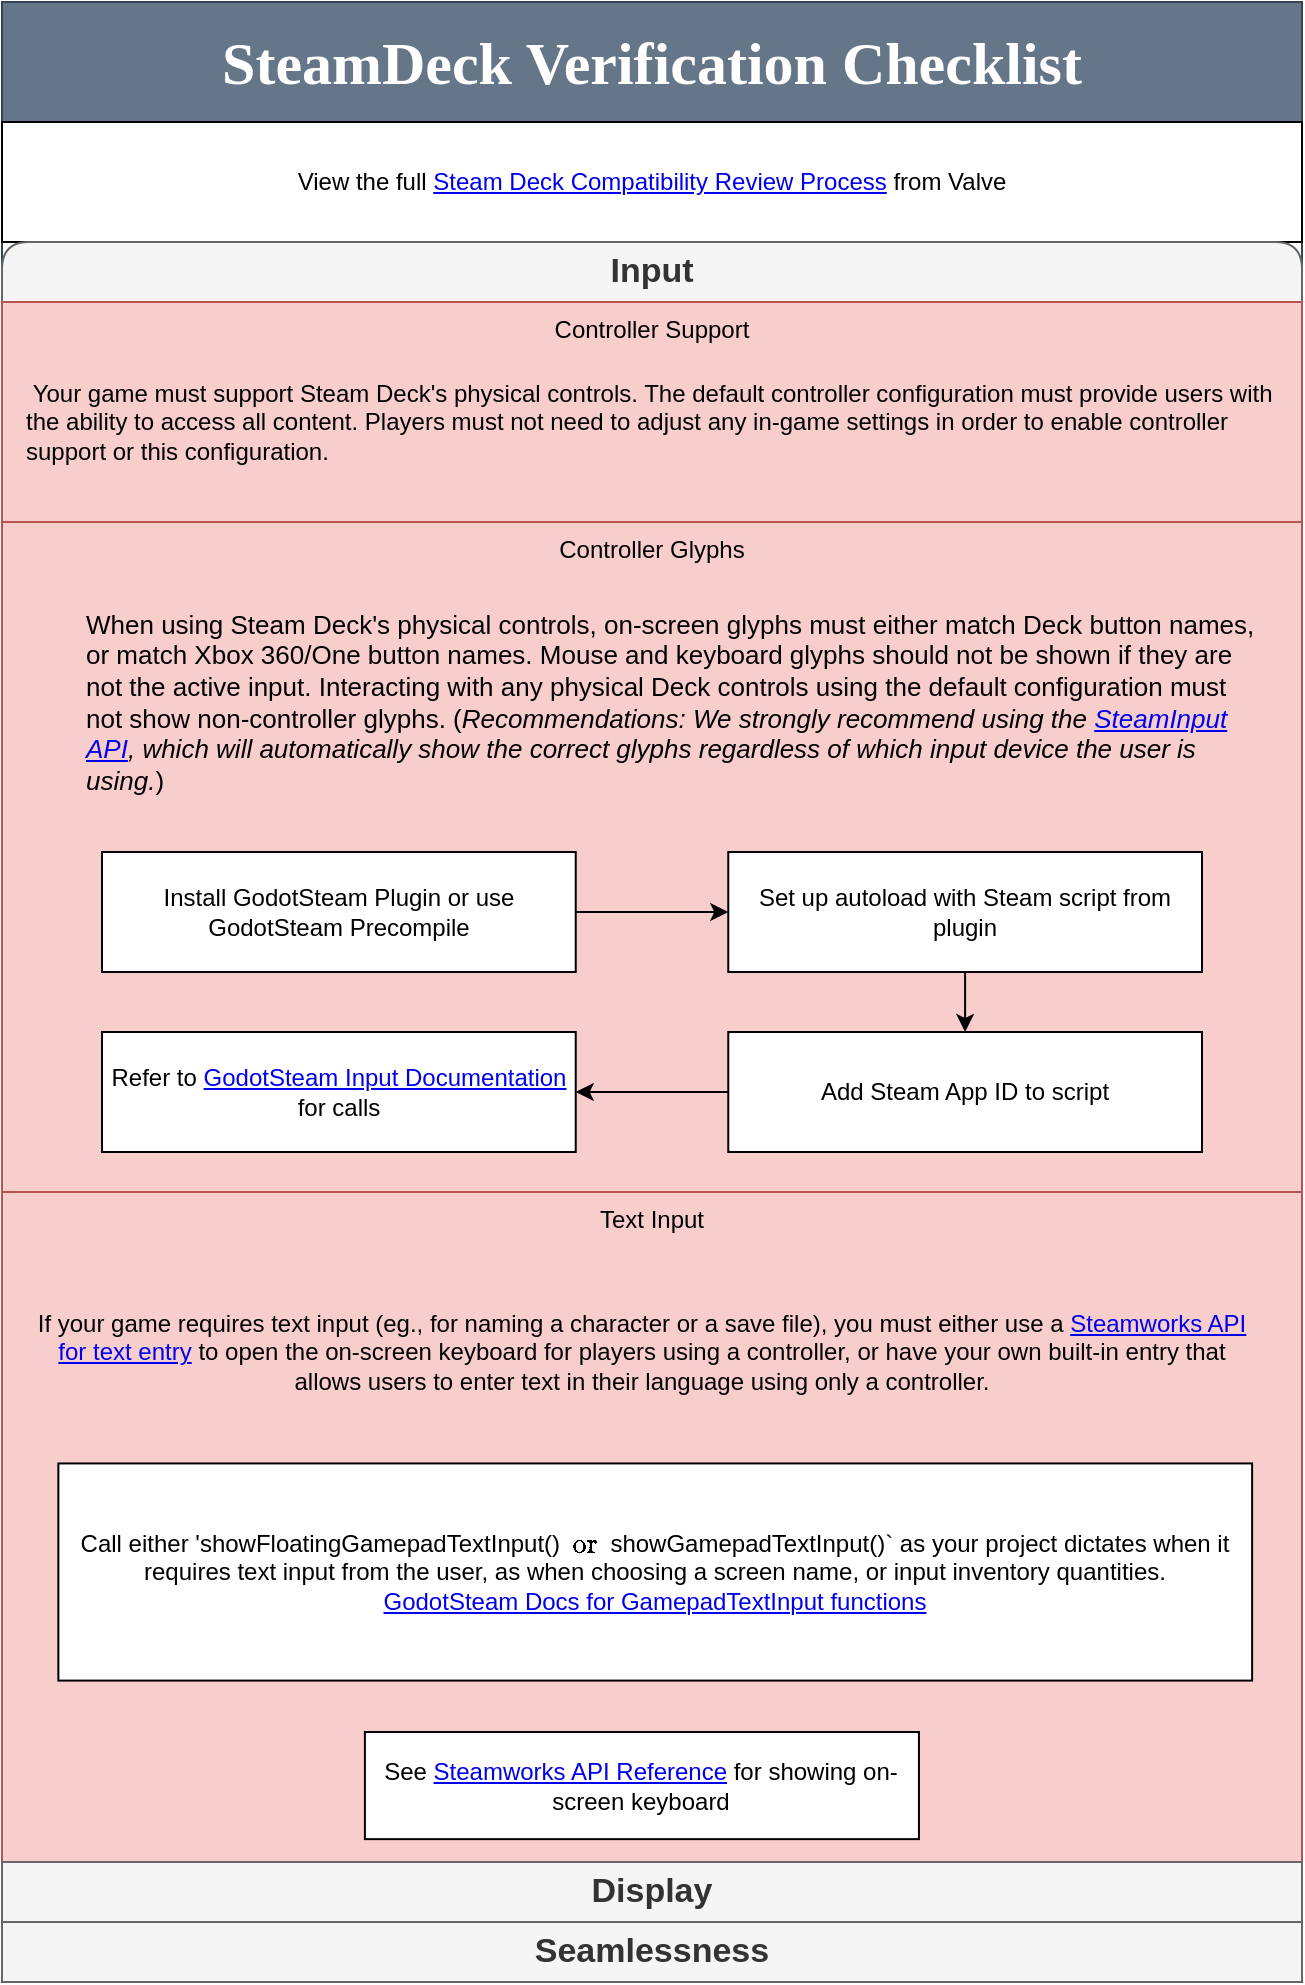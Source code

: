 <mxfile version="22.1.7" type="github" pages="2">
  <diagram id="k-BuP4soah1h3poQQQ5J" name="SteamDeck Verification Checklist">
    <mxGraphModel dx="1434" dy="774" grid="1" gridSize="10" guides="1" tooltips="1" connect="1" arrows="1" fold="1" page="1" pageScale="1" pageWidth="850" pageHeight="1100" math="0" shadow="0">
      <root>
        <mxCell id="0" />
        <mxCell id="1" parent="0" />
        <mxCell id="pAkYzeAB4W399V6Kurm9-37" value="&lt;div style=&quot;font-size: 30px;&quot;&gt;SteamDeck Verification Checklist&lt;/div&gt;" style="swimlane;fontStyle=1;childLayout=stackLayout;horizontal=1;startSize=60;horizontalStack=0;resizeParent=1;resizeParentMax=0;resizeLast=0;collapsible=1;marginBottom=0;whiteSpace=wrap;html=1;fontSize=12;fillColor=#647687;strokeColor=#314354;fontColor=#ffffff;fontFamily=Orbitron;fontSource=https%3A%2F%2Ffonts.googleapis.com%2Fcss%3Ffamily%3DOrbitron;" parent="1" vertex="1">
          <mxGeometry x="100" y="80" width="650" height="990" as="geometry" />
        </mxCell>
        <mxCell id="DuCYuQeuHjRbq4vLOvyN-1" value="View the full &lt;a href=&quot;https://partner.steamgames.com/doc/steamdeck/compat&quot;&gt;Steam Deck Compatibility Review Process&lt;/a&gt; from Valve" style="rounded=0;whiteSpace=wrap;html=1;" parent="pAkYzeAB4W399V6Kurm9-37" vertex="1">
          <mxGeometry y="60" width="650" height="60" as="geometry" />
        </mxCell>
        <mxCell id="pAkYzeAB4W399V6Kurm9-10" value="&lt;div style=&quot;font-size: 17px;&quot;&gt;Input&lt;/div&gt;" style="swimlane;fontStyle=1;childLayout=stackLayout;horizontal=1;startSize=30;horizontalStack=0;resizeParent=1;resizeParentMax=0;resizeLast=0;collapsible=1;marginBottom=0;whiteSpace=wrap;html=1;rounded=1;fontSize=17;fillColor=#f5f5f5;fontColor=#333333;strokeColor=#666666;" parent="pAkYzeAB4W399V6Kurm9-37" vertex="1">
          <mxGeometry y="120" width="650" height="810" as="geometry">
            <mxRectangle y="120" width="650" height="30" as="alternateBounds" />
          </mxGeometry>
        </mxCell>
        <mxCell id="pC0vIboM5VZAy-pBozo2-1" value="Controller Support" style="rounded=0;whiteSpace=wrap;html=1;container=1;verticalAlign=top;recursiveResize=0;fillColor=#f8cecc;strokeColor=#b85450;" parent="pAkYzeAB4W399V6Kurm9-10" vertex="1">
          <mxGeometry y="30" width="650" height="110" as="geometry">
            <mxRectangle y="30" width="650" height="30" as="alternateBounds" />
          </mxGeometry>
        </mxCell>
        <mxCell id="pC0vIboM5VZAy-pBozo2-13" value="&amp;nbsp;Your game must support Steam Deck&#39;s physical controls. The default controller configuration must provide users with the ability to access all content. Players must not need to adjust any in-game settings in order to enable controller support or this configuration." style="rounded=0;whiteSpace=wrap;html=1;align=left;fillColor=none;strokeColor=none;" parent="pC0vIboM5VZAy-pBozo2-1" vertex="1">
          <mxGeometry x="10" y="30" width="630" height="60" as="geometry" />
        </mxCell>
        <mxCell id="pC0vIboM5VZAy-pBozo2-2" value="Controller Glyphs" style="rounded=0;whiteSpace=wrap;html=1;verticalAlign=top;container=1;recursiveResize=0;fillColor=#f8cecc;strokeColor=#b85450;" parent="pAkYzeAB4W399V6Kurm9-10" vertex="1">
          <mxGeometry y="140" width="650" height="335" as="geometry">
            <mxRectangle y="140" width="650" height="30" as="alternateBounds" />
          </mxGeometry>
        </mxCell>
        <mxCell id="pC0vIboM5VZAy-pBozo2-15" value="&lt;p style=&quot;font-size: 13px;&quot;&gt;When using Steam Deck&#39;s physical controls, on-screen glyphs must either match Deck button names, or match Xbox 360/One button names. Mouse and keyboard glyphs should not be shown if they are not the active input. Interacting with any physical Deck controls using the default configuration must not show non-controller glyphs. (&lt;i style=&quot;font-family: &amp;quot;Motiva Sans&amp;quot;, sans-serif;&quot;&gt;Recommendations: We strongly recommend using the&amp;nbsp;&lt;a style=&quot;border: 0px; margin: 0px; padding: 0px;&quot; rel=&quot;noreferrer&quot; target=&quot;_blank&quot; href=&quot;https://partner.steamgames.com/doc/api/isteaminput&quot;&gt;SteamInput API&lt;/a&gt;, which will automatically show the correct glyphs regardless of which input device the user is using.&lt;/i&gt;&lt;span style=&quot;font-family: &amp;quot;Motiva Sans&amp;quot;, sans-serif;&quot;&gt;)&lt;/span&gt;&lt;/p&gt;" style="rounded=0;whiteSpace=wrap;html=1;align=left;recursiveResize=0;strokeColor=none;fillColor=none;" parent="pC0vIboM5VZAy-pBozo2-2" vertex="1">
          <mxGeometry x="40" y="30" width="590" height="120" as="geometry" />
        </mxCell>
        <mxCell id="f2NvK9U8G01JnPXXEeDP-1" value="" style="group" parent="pC0vIboM5VZAy-pBozo2-2" vertex="1" connectable="0">
          <mxGeometry x="50" y="165" width="550" height="150" as="geometry" />
        </mxCell>
        <mxCell id="pC0vIboM5VZAy-pBozo2-16" value="Install GodotSteam Plugin or use GodotSteam Precompile" style="rounded=0;whiteSpace=wrap;html=1;" parent="f2NvK9U8G01JnPXXEeDP-1" vertex="1">
          <mxGeometry width="236.867" height="60" as="geometry" />
        </mxCell>
        <mxCell id="pC0vIboM5VZAy-pBozo2-17" value="Set up autoload with Steam script from plugin" style="whiteSpace=wrap;html=1;rounded=0;" parent="f2NvK9U8G01JnPXXEeDP-1" vertex="1">
          <mxGeometry x="313.133" width="236.867" height="60" as="geometry" />
        </mxCell>
        <mxCell id="pC0vIboM5VZAy-pBozo2-19" value="Add Steam App ID to script" style="whiteSpace=wrap;html=1;rounded=0;" parent="f2NvK9U8G01JnPXXEeDP-1" vertex="1">
          <mxGeometry x="313.133" y="90" width="236.867" height="60" as="geometry" />
        </mxCell>
        <mxCell id="pC0vIboM5VZAy-pBozo2-21" value="Refer to &lt;a href=&quot;https://godotsteam.com/classes/input/&quot;&gt;GodotSteam Input Documentation&lt;/a&gt; for calls" style="whiteSpace=wrap;html=1;rounded=0;" parent="f2NvK9U8G01JnPXXEeDP-1" vertex="1">
          <mxGeometry y="90" width="236.867" height="60" as="geometry" />
        </mxCell>
        <mxCell id="pC0vIboM5VZAy-pBozo2-18" value="" style="edgeStyle=orthogonalEdgeStyle;rounded=0;orthogonalLoop=1;jettySize=auto;html=1;" parent="f2NvK9U8G01JnPXXEeDP-1" source="pC0vIboM5VZAy-pBozo2-16" target="pC0vIboM5VZAy-pBozo2-17" edge="1">
          <mxGeometry relative="1" as="geometry" />
        </mxCell>
        <mxCell id="pC0vIboM5VZAy-pBozo2-20" value="" style="edgeStyle=orthogonalEdgeStyle;rounded=0;orthogonalLoop=1;jettySize=auto;html=1;" parent="f2NvK9U8G01JnPXXEeDP-1" source="pC0vIboM5VZAy-pBozo2-17" target="pC0vIboM5VZAy-pBozo2-19" edge="1">
          <mxGeometry relative="1" as="geometry" />
        </mxCell>
        <mxCell id="pC0vIboM5VZAy-pBozo2-22" value="" style="edgeStyle=orthogonalEdgeStyle;rounded=0;orthogonalLoop=1;jettySize=auto;html=1;" parent="f2NvK9U8G01JnPXXEeDP-1" source="pC0vIboM5VZAy-pBozo2-19" target="pC0vIboM5VZAy-pBozo2-21" edge="1">
          <mxGeometry relative="1" as="geometry" />
        </mxCell>
        <mxCell id="pC0vIboM5VZAy-pBozo2-3" value="Text Input" style="rounded=0;whiteSpace=wrap;html=1;verticalAlign=top;container=1;fillColor=#f8cecc;strokeColor=#b85450;recursiveResize=0;" parent="pAkYzeAB4W399V6Kurm9-10" vertex="1">
          <mxGeometry y="475" width="650" height="335" as="geometry">
            <mxRectangle y="475" width="650" height="30" as="alternateBounds" />
          </mxGeometry>
        </mxCell>
        <mxCell id="f2NvK9U8G01JnPXXEeDP-2" value="" style="group" parent="pC0vIboM5VZAy-pBozo2-3" vertex="1" connectable="0">
          <mxGeometry x="9.91" y="39" width="620.09" height="284.57" as="geometry" />
        </mxCell>
        <mxCell id="pAkYzeAB4W399V6Kurm9-1" value="See &lt;a href=&quot;https://partner.steamgames.com/doc/api/ISteamUtils#ShowFloatingGamepadTextInput&quot;&gt;Steamworks API Reference&lt;/a&gt; for showing on-screen keyboard" style="rounded=0;whiteSpace=wrap;html=1;" parent="f2NvK9U8G01JnPXXEeDP-2" vertex="1">
          <mxGeometry x="171.547" y="231" width="277.008" height="53.57" as="geometry" />
        </mxCell>
        <mxCell id="pAkYzeAB4W399V6Kurm9-17" value=" If your game requires text input (eg., for naming a character or a save file), you must either use a &lt;a rel=&quot;noreferrer&quot; target=&quot;_blank&quot; href=&quot;https://partner.steamgames.com/doc/steamdeck/recommendations#Input&quot;&gt;Steamworks API for text entry&lt;/a&gt; to open the on-screen keyboard for players using a controller, or have your own built-in entry that allows users to enter text in their language using only a controller." style="text;html=1;strokeColor=none;fillColor=none;align=center;verticalAlign=middle;whiteSpace=wrap;rounded=0;" parent="f2NvK9U8G01JnPXXEeDP-2" vertex="1">
          <mxGeometry width="620.09" height="81.43" as="geometry" />
        </mxCell>
        <mxCell id="pAkYzeAB4W399V6Kurm9-19" value="Call either &#39;showFloatingGamepadTextInput()` or `showGamepadTextInput()` as your project dictates when it requires text input from the user, as when choosing a screen name, or input inventory quantities.&lt;br&gt;&lt;a href=&quot;https://godotsteam.com/classes/utils/#showfloatinggamepadtextinput&quot;&gt;GodotSteam Docs for GamepadTextInput functions&lt;/a&gt;" style="rounded=0;whiteSpace=wrap;html=1;" parent="f2NvK9U8G01JnPXXEeDP-2" vertex="1">
          <mxGeometry x="18.269" y="96.719" width="596.874" height="108.571" as="geometry" />
        </mxCell>
        <mxCell id="pAkYzeAB4W399V6Kurm9-20" value="&lt;div style=&quot;font-size: 17px;&quot;&gt;Display&lt;/div&gt;" style="swimlane;fontStyle=1;childLayout=stackLayout;horizontal=1;startSize=30;horizontalStack=0;resizeParent=1;resizeParentMax=0;resizeLast=0;collapsible=1;marginBottom=0;whiteSpace=wrap;html=1;rounded=1;fontSize=17;fillColor=#f5f5f5;strokeColor=#666666;fontColor=#333333;" parent="pAkYzeAB4W399V6Kurm9-37" vertex="1" collapsed="1">
          <mxGeometry y="930" width="650" height="30" as="geometry">
            <mxRectangle y="240" width="650" height="120" as="alternateBounds" />
          </mxGeometry>
        </mxCell>
        <mxCell id="pC0vIboM5VZAy-pBozo2-4" value="Resolution Support" style="rounded=0;whiteSpace=wrap;html=1;verticalAlign=top;container=1;fillColor=#f8cecc;strokeColor=#b85450;recursiveResize=0;" parent="pAkYzeAB4W399V6Kurm9-20" vertex="1" collapsed="1">
          <mxGeometry y="30" width="650" height="30" as="geometry">
            <mxRectangle y="30" width="500" height="210" as="alternateBounds" />
          </mxGeometry>
        </mxCell>
        <mxCell id="pAkYzeAB4W399V6Kurm9-24" value="&lt;div align=&quot;left&quot;&gt;The game must run at a resolution supported by Steam Deck.&lt;/div&gt;&lt;div&gt;&lt;br&gt;&lt;/div&gt;&lt;div align=&quot;left&quot;&gt;(&lt;i&gt;Recommendations: Whenever possible, we recommend you support the Deck&#39;s native resolutions of 1280x800 (preferred) or 1280x720.&lt;/i&gt;)&lt;/div&gt;" style="text;html=1;strokeColor=none;fillColor=none;align=center;verticalAlign=middle;whiteSpace=wrap;rounded=0;" parent="pC0vIboM5VZAy-pBozo2-4" vertex="1">
          <mxGeometry x="10" y="40" width="540" height="70" as="geometry" />
        </mxCell>
        <mxCell id="pAkYzeAB4W399V6Kurm9-25" value="Set up in the Project Settings menu of your Godot project" style="rounded=0;whiteSpace=wrap;html=1;" parent="pC0vIboM5VZAy-pBozo2-4" vertex="1">
          <mxGeometry x="160" y="130" width="230" height="60" as="geometry" />
        </mxCell>
        <mxCell id="pC0vIboM5VZAy-pBozo2-5" value="Default Configuration" style="rounded=0;whiteSpace=wrap;html=1;verticalAlign=top;container=1;fillColor=#f8cecc;strokeColor=#b85450;" parent="pAkYzeAB4W399V6Kurm9-20" vertex="1" collapsed="1">
          <mxGeometry y="60" width="650" height="30" as="geometry">
            <mxRectangle y="60" width="560" height="80" as="alternateBounds" />
          </mxGeometry>
        </mxCell>
        <mxCell id="pAkYzeAB4W399V6Kurm9-26" value="The game must ship with a default configuration on Deck that results in a playable framerate." style="text;html=1;strokeColor=none;fillColor=none;align=left;verticalAlign=middle;whiteSpace=wrap;rounded=0;" parent="pC0vIboM5VZAy-pBozo2-5" vertex="1">
          <mxGeometry x="22.5" y="30" width="515" height="30" as="geometry" />
        </mxCell>
        <mxCell id="pC0vIboM5VZAy-pBozo2-6" value="Text Legibility" style="rounded=0;whiteSpace=wrap;html=1;verticalAlign=top;container=1;fillColor=#f8cecc;strokeColor=#b85450;recursiveResize=0;" parent="pAkYzeAB4W399V6Kurm9-20" vertex="1" collapsed="1">
          <mxGeometry y="90" width="650" height="30" as="geometry">
            <mxRectangle y="90" width="560" height="300" as="alternateBounds" />
          </mxGeometry>
        </mxCell>
        <mxCell id="pAkYzeAB4W399V6Kurm9-27" value="&lt;div align=&quot;left&quot;&gt;Interface text must be easily readable at a distance of 12 inches/30 cm &lt;br&gt;from the screen. In other words, the smallest on-screen font character &lt;br&gt;&lt;/div&gt;&lt;div align=&quot;left&quot;&gt;should never fall below 9 pixels in height at 1280x800.&lt;/div&gt;&lt;div align=&quot;left&quot;&gt;&lt;br&gt;&lt;/div&gt;&lt;div align=&quot;left&quot;&gt;(&lt;i&gt;Recommendations: &lt;/i&gt;&lt;i&gt;We expect Steam Deck will be used in a wide variety of lighting and &lt;/i&gt;&lt;br&gt;&lt;/div&gt;&lt;div align=&quot;left&quot;&gt;&lt;i&gt;physical configurations, such as being connected to a TV, monitor or keyboard. We recommend supporting user-configurable text size and, when &lt;/i&gt;&lt;i&gt;possible, contrast. While 9px is the absolute minimum text size for &lt;/i&gt;&lt;i&gt;approval, we recommend aiming for 12px whenever possible.&lt;/i&gt;)&lt;/div&gt;" style="text;html=1;strokeColor=none;fillColor=none;align=left;verticalAlign=middle;whiteSpace=wrap;rounded=0;" parent="pC0vIboM5VZAy-pBozo2-6" vertex="1">
          <mxGeometry x="20" y="40" width="490" height="120" as="geometry" />
        </mxCell>
        <mxCell id="pAkYzeAB4W399V6Kurm9-30" value="" style="edgeStyle=orthogonalEdgeStyle;rounded=0;orthogonalLoop=1;jettySize=auto;html=1;" parent="pC0vIboM5VZAy-pBozo2-6" source="pAkYzeAB4W399V6Kurm9-28" target="pAkYzeAB4W399V6Kurm9-29" edge="1">
          <mxGeometry relative="1" as="geometry" />
        </mxCell>
        <mxCell id="pAkYzeAB4W399V6Kurm9-28" value="Set up Theme with correct font sizing" style="rounded=0;whiteSpace=wrap;html=1;" parent="pC0vIboM5VZAy-pBozo2-6" vertex="1">
          <mxGeometry x="30" y="190" width="120" height="90" as="geometry" />
        </mxCell>
        <mxCell id="pAkYzeAB4W399V6Kurm9-29" value="SteamDeck-specific theme can be chosen and applied at runtime by adding a `steamdeck` feature tag to the export template, then checking for that feature using OS.has_feature(&quot;steamdeck&quot;) call" style="whiteSpace=wrap;html=1;rounded=0;" parent="pC0vIboM5VZAy-pBozo2-6" vertex="1">
          <mxGeometry x="220" y="190" width="310" height="90" as="geometry" />
        </mxCell>
        <mxCell id="pAkYzeAB4W399V6Kurm9-31" value="Seamlessness" style="swimlane;fontStyle=1;childLayout=stackLayout;horizontal=1;startSize=30;horizontalStack=0;resizeParent=1;resizeParentMax=0;resizeLast=0;collapsible=1;marginBottom=0;whiteSpace=wrap;html=1;swimlaneFillColor=none;fillStyle=solid;glass=0;swimlaneLine=1;rounded=1;fontSize=17;fillColor=#f5f5f5;strokeColor=#666666;fontColor=#333333;" parent="pAkYzeAB4W399V6Kurm9-37" vertex="1" collapsed="1">
          <mxGeometry y="960" width="650" height="30" as="geometry">
            <mxRectangle y="90" width="590" height="90" as="alternateBounds" />
          </mxGeometry>
        </mxCell>
        <mxCell id="pC0vIboM5VZAy-pBozo2-7" value="No device compatibility warnings" style="rounded=0;whiteSpace=wrap;html=1;verticalAlign=top;container=1;fillColor=#f8cecc;strokeColor=#b85450;recursiveResize=0;" parent="pAkYzeAB4W399V6Kurm9-31" vertex="1" collapsed="1">
          <mxGeometry y="30" width="590" height="30" as="geometry">
            <mxRectangle y="30" width="500" height="115" as="alternateBounds" />
          </mxGeometry>
        </mxCell>
        <mxCell id="pAkYzeAB4W399V6Kurm9-35" value="&lt;div align=&quot;left&quot;&gt;The app must not present the user with information that the Deck software (ie., specific Linux distribution) or hardware (ie., GPU) is unsupported.&lt;/div&gt;" style="text;html=1;strokeColor=none;fillColor=none;align=left;verticalAlign=middle;whiteSpace=wrap;rounded=0;" parent="pC0vIboM5VZAy-pBozo2-7" vertex="1">
          <mxGeometry x="20" y="45" width="460" height="55" as="geometry" />
        </mxCell>
        <mxCell id="pC0vIboM5VZAy-pBozo2-8" value="Launchers*" style="rounded=0;whiteSpace=wrap;html=1;verticalAlign=top;container=1;fillColor=#f8cecc;strokeColor=#b85450;" parent="pAkYzeAB4W399V6Kurm9-31" vertex="1" collapsed="1">
          <mxGeometry y="60" width="590" height="30" as="geometry">
            <mxRectangle y="60" width="500" height="130" as="alternateBounds" />
          </mxGeometry>
        </mxCell>
        <mxCell id="pAkYzeAB4W399V6Kurm9-36" value="&lt;div align=&quot;left&quot;&gt;For games with launchers, those launchers also must meet the requirements listed here, including full navigability with a controller.&lt;/div&gt;&lt;div align=&quot;left&quot;&gt;&lt;br&gt;&lt;/div&gt;&lt;div align=&quot;left&quot;&gt; (&lt;i&gt;Recommendations: We recommend strongly against requiring the user to navigate a launcher to play your game.&lt;/i&gt;)&lt;/div&gt;" style="text;html=1;strokeColor=none;fillColor=none;align=left;verticalAlign=middle;whiteSpace=wrap;rounded=0;" parent="pC0vIboM5VZAy-pBozo2-8" vertex="1">
          <mxGeometry x="10" y="30" width="470" height="78" as="geometry" />
        </mxCell>
      </root>
    </mxGraphModel>
  </diagram>
  <diagram id="LiaL9THgssg9DFyeBbDI" name="Store Assets Checklist">
    <mxGraphModel dx="1434" dy="774" grid="1" gridSize="10" guides="1" tooltips="1" connect="1" arrows="1" fold="1" page="1" pageScale="1" pageWidth="850" pageHeight="1100" math="0" shadow="0">
      <root>
        <mxCell id="0" />
        <mxCell id="1" parent="0" />
        <mxCell id="qBdc02s06b4DXhgkFweo-1" value="&lt;a href=&quot;https://partner.steamgames.com/doc/store/assets&quot;&gt;Graphical Assets Overview&lt;/a&gt; from Valve" style="rounded=0;whiteSpace=wrap;html=1;" parent="1" vertex="1">
          <mxGeometry x="255" y="30" width="340" height="60" as="geometry" />
        </mxCell>
        <mxCell id="qBdc02s06b4DXhgkFweo-237" value="&lt;font style=&quot;font-size: 30px;&quot; data-font-src=&quot;https://fonts.googleapis.com/css?family=Orbitron&quot; face=&quot;Orbitron&quot;&gt;&lt;b&gt;Steam Graphical Assets&lt;/b&gt;&lt;/font&gt;" style="swimlane;fontStyle=0;childLayout=stackLayout;horizontal=1;startSize=60;horizontalStack=0;resizeParent=1;resizeParentMax=0;resizeLast=0;collapsible=0;marginBottom=0;whiteSpace=wrap;html=1;fillColor=#647687;strokeColor=#314354;fontColor=#ffffff;editable=0;" parent="1" vertex="1">
          <mxGeometry x="160" y="120" width="530" height="220" as="geometry" />
        </mxCell>
        <mxCell id="qBdc02s06b4DXhgkFweo-2" value="&lt;b&gt;&lt;font style=&quot;font-size: 24px;&quot;&gt;Store Assets&lt;/font&gt;&lt;/b&gt;" style="swimlane;fontStyle=0;childLayout=stackLayout;horizontal=1;startSize=30;horizontalStack=0;resizeParent=1;resizeParentMax=0;resizeLast=0;collapsible=1;marginBottom=0;whiteSpace=wrap;html=1;container=1;dropTarget=1;editable=0;" parent="qBdc02s06b4DXhgkFweo-237" vertex="1" collapsed="1">
          <mxGeometry y="60" width="530" height="40" as="geometry">
            <mxRectangle y="60" width="530" height="300" as="alternateBounds" />
          </mxGeometry>
        </mxCell>
        <mxCell id="rqxSRLIoyrN25bZTarVw-4" value="&lt;a href=&quot;https://partner.steamgames.com/doc/store/assets/standard&quot;&gt;Steamworks Store Graphical Assets Page&lt;/a&gt;" style="rounded=0;whiteSpace=wrap;html=1;fillColor=#eeeeee;strokeColor=#36393d;editable=0;" parent="qBdc02s06b4DXhgkFweo-2" vertex="1">
          <mxGeometry y="30" width="530" height="60" as="geometry" />
        </mxCell>
        <mxCell id="qBdc02s06b4DXhgkFweo-20" value="Header Capsule - 460 x 215 px" style="swimlane;fontStyle=5;childLayout=stackLayout;horizontal=1;startSize=30;horizontalStack=0;resizeParent=1;resizeParentMax=0;resizeLast=0;collapsible=1;marginBottom=0;whiteSpace=wrap;html=1;fillColor=#f8cecc;strokeColor=#b85450;" parent="qBdc02s06b4DXhgkFweo-2" vertex="1" collapsed="1">
          <mxGeometry y="90" width="530" height="30" as="geometry">
            <mxRectangle y="90" width="530" height="330" as="alternateBounds" />
          </mxGeometry>
        </mxCell>
        <mxCell id="qBdc02s06b4DXhgkFweo-24" value="&lt;div&gt;&lt;b&gt;Usage&lt;/b&gt;&lt;/div&gt;" style="rounded=0;whiteSpace=wrap;html=1;align=center;verticalAlign=top;container=1;horizontal=0;fillColor=#dae8fc;strokeColor=#6c8ebf;" parent="qBdc02s06b4DXhgkFweo-20" vertex="1">
          <mxGeometry y="30" width="530" height="80" as="geometry">
            <mxRectangle y="30" width="530" height="30" as="alternateBounds" />
          </mxGeometry>
        </mxCell>
        <mxCell id="qBdc02s06b4DXhgkFweo-25" value="This appears at the top of the store page, in the &#39;Recommended For You&#39; section, in browse views on Big Picture mode, and for Daily Deals if applicable." style="text;html=1;strokeColor=none;fillColor=none;align=left;verticalAlign=middle;whiteSpace=wrap;rounded=0;" parent="qBdc02s06b4DXhgkFweo-24" vertex="1">
          <mxGeometry x="65.81" y="10" width="424.19" height="60" as="geometry" />
        </mxCell>
        <mxCell id="qBdc02s06b4DXhgkFweo-32" value="&lt;b&gt;Design&lt;/b&gt;" style="rounded=0;whiteSpace=wrap;html=1;align=center;verticalAlign=top;container=1;horizontal=0;fillColor=#dae8fc;strokeColor=#6c8ebf;" parent="qBdc02s06b4DXhgkFweo-20" vertex="1">
          <mxGeometry y="110" width="530" height="80" as="geometry">
            <mxRectangle y="110" width="530" height="30" as="alternateBounds" />
          </mxGeometry>
        </mxCell>
        <mxCell id="qBdc02s06b4DXhgkFweo-33" value="This image should focus on the branding of your product. For best results, please use the same artwork that you use for any retail box or marketing and make sure the logo and game name is clearly legible." style="text;html=1;strokeColor=none;fillColor=none;align=left;verticalAlign=middle;whiteSpace=wrap;rounded=0;" parent="qBdc02s06b4DXhgkFweo-32" vertex="1">
          <mxGeometry x="65.81" y="10" width="424.19" height="60" as="geometry" />
        </mxCell>
        <mxCell id="qBdc02s06b4DXhgkFweo-34" value="&lt;div&gt;&lt;b&gt;Size&lt;/b&gt;&lt;/div&gt;" style="rounded=0;whiteSpace=wrap;html=1;align=center;verticalAlign=top;container=1;horizontal=0;fillColor=#dae8fc;strokeColor=#6c8ebf;" parent="qBdc02s06b4DXhgkFweo-20" vertex="1">
          <mxGeometry y="190" width="530" height="80" as="geometry">
            <mxRectangle y="190" width="530" height="30" as="alternateBounds" />
          </mxGeometry>
        </mxCell>
        <mxCell id="qBdc02s06b4DXhgkFweo-35" value="Please provide &#39;460px x 215px&#39; . A &#39;292px x 136px&#39; image will be automatically generated from this." style="text;html=1;strokeColor=none;fillColor=none;align=left;verticalAlign=middle;whiteSpace=wrap;rounded=0;" parent="qBdc02s06b4DXhgkFweo-34" vertex="1">
          <mxGeometry x="65.81" y="10" width="424.19" height="60" as="geometry" />
        </mxCell>
        <mxCell id="rqxSRLIoyrN25bZTarVw-51" value="" style="rounded=0;whiteSpace=wrap;html=1;container=1;collapsible=0;dropTarget=1;fillColor=#f5f5f5;strokeColor=#666666;fontColor=#333333;" parent="qBdc02s06b4DXhgkFweo-20" vertex="1">
          <mxGeometry y="270" width="530" height="60" as="geometry" />
        </mxCell>
        <mxCell id="rqxSRLIoyrN25bZTarVw-52" value="Designed &amp;amp; Saved" style="rounded=1;fillColor=#F0F2F5;strokeColor=#D8DCE3;align=left;verticalAlign=middle;fontStyle=0;fontSize=12;labelPosition=right;verticalLabelPosition=middle;spacingLeft=10;html=1;shadow=0;dashed=0" parent="rqxSRLIoyrN25bZTarVw-51" vertex="1">
          <mxGeometry x="200" y="13" width="12" height="12" as="geometry" />
        </mxCell>
        <mxCell id="rqxSRLIoyrN25bZTarVw-53" value="Uploaded" style="rounded=1;fillColor=#F0F2F5;strokeColor=#D8DCE3;align=left;verticalAlign=middle;fontStyle=0;fontSize=12;labelPosition=right;verticalLabelPosition=middle;spacingLeft=10;html=1;shadow=0;dashed=0" parent="rqxSRLIoyrN25bZTarVw-51" vertex="1">
          <mxGeometry x="200" y="31" width="12" height="12" as="geometry" />
        </mxCell>
        <mxCell id="qBdc02s06b4DXhgkFweo-36" value="Small Capsule - 231 x 87 px" style="swimlane;fontStyle=5;childLayout=stackLayout;horizontal=1;startSize=30;horizontalStack=0;resizeParent=1;resizeParentMax=0;resizeLast=0;collapsible=1;marginBottom=0;whiteSpace=wrap;html=1;fillColor=#f8cecc;strokeColor=#b85450;" parent="qBdc02s06b4DXhgkFweo-2" vertex="1" collapsed="1">
          <mxGeometry y="120" width="530" height="30" as="geometry">
            <mxRectangle y="120" width="530" height="210" as="alternateBounds" />
          </mxGeometry>
        </mxCell>
        <mxCell id="qBdc02s06b4DXhgkFweo-37" value="&lt;div&gt;&lt;b&gt;Usage&lt;/b&gt;&lt;/div&gt;" style="rounded=0;whiteSpace=wrap;html=1;align=center;verticalAlign=top;container=1;horizontal=0;fillColor=#dae8fc;strokeColor=#6c8ebf;" parent="qBdc02s06b4DXhgkFweo-36" vertex="1" collapsed="1">
          <mxGeometry y="30" width="530" height="30" as="geometry">
            <mxRectangle y="30" width="510" height="80" as="alternateBounds" />
          </mxGeometry>
        </mxCell>
        <mxCell id="qBdc02s06b4DXhgkFweo-38" value="These are used for various lists throughout Steam. Search results, top-sellers, new releases, etc. " style="text;html=1;strokeColor=none;fillColor=none;align=left;verticalAlign=middle;whiteSpace=wrap;rounded=0;" parent="qBdc02s06b4DXhgkFweo-37" vertex="1">
          <mxGeometry x="65.81" y="10" width="424.19" height="60" as="geometry" />
        </mxCell>
        <mxCell id="qBdc02s06b4DXhgkFweo-39" value="&lt;b&gt;Design&lt;/b&gt;" style="rounded=0;whiteSpace=wrap;html=1;align=center;verticalAlign=top;container=1;horizontal=0;fillColor=#dae8fc;strokeColor=#6c8ebf;" parent="qBdc02s06b4DXhgkFweo-36" vertex="1" collapsed="1">
          <mxGeometry y="60" width="530" height="30" as="geometry">
            <mxRectangle y="60" width="510" height="80" as="alternateBounds" />
          </mxGeometry>
        </mxCell>
        <mxCell id="qBdc02s06b4DXhgkFweo-40" value="These are small, so for best results focus on making the logo clearly legible. " style="text;html=1;strokeColor=none;fillColor=none;align=left;verticalAlign=middle;whiteSpace=wrap;rounded=0;" parent="qBdc02s06b4DXhgkFweo-39" vertex="1">
          <mxGeometry x="65.81" y="10" width="424.19" height="60" as="geometry" />
        </mxCell>
        <mxCell id="qBdc02s06b4DXhgkFweo-41" value="&lt;div&gt;&lt;b&gt;Size&lt;/b&gt;&lt;/div&gt;" style="rounded=0;whiteSpace=wrap;html=1;align=center;verticalAlign=top;container=1;horizontal=0;fillColor=#dae8fc;strokeColor=#6c8ebf;" parent="qBdc02s06b4DXhgkFweo-36" vertex="1" collapsed="1">
          <mxGeometry y="90" width="530" height="30" as="geometry">
            <mxRectangle y="90" width="510" height="80" as="alternateBounds" />
          </mxGeometry>
        </mxCell>
        <mxCell id="qBdc02s06b4DXhgkFweo-42" value=" Please provide 231 x 87 px image. From that, two smaller sizes (120x45 and 184x69) capsules are automatically generated." style="text;html=1;strokeColor=none;fillColor=none;align=left;verticalAlign=middle;whiteSpace=wrap;rounded=0;" parent="qBdc02s06b4DXhgkFweo-41" vertex="1">
          <mxGeometry x="65.81" y="10" width="424.19" height="60" as="geometry" />
        </mxCell>
        <mxCell id="qBdc02s06b4DXhgkFweo-78" value="&lt;b&gt;Other Requirements&lt;br&gt;&lt;/b&gt;" style="rounded=0;whiteSpace=wrap;html=1;align=center;verticalAlign=top;container=1;horizontal=0;fillColor=#dae8fc;strokeColor=#6c8ebf;" parent="qBdc02s06b4DXhgkFweo-36" vertex="1" collapsed="1">
          <mxGeometry y="120" width="530" height="30" as="geometry">
            <mxRectangle y="270" width="510" height="100" as="alternateBounds" />
          </mxGeometry>
        </mxCell>
        <mxCell id="qBdc02s06b4DXhgkFweo-79" value="Small Capsule should contain readable logo, even at smallest size. In most cases, this means your logo should nearly fill the small capsule." style="text;html=1;strokeColor=none;fillColor=none;align=left;verticalAlign=middle;whiteSpace=wrap;rounded=0;" parent="qBdc02s06b4DXhgkFweo-78" vertex="1">
          <mxGeometry x="65.81" y="12.5" width="424.19" height="75" as="geometry" />
        </mxCell>
        <mxCell id="rqxSRLIoyrN25bZTarVw-54" value="" style="rounded=0;whiteSpace=wrap;html=1;container=1;collapsible=0;dropTarget=1;fillColor=#f5f5f5;strokeColor=#666666;fontColor=#333333;" parent="qBdc02s06b4DXhgkFweo-36" vertex="1">
          <mxGeometry y="150" width="530" height="60" as="geometry" />
        </mxCell>
        <mxCell id="rqxSRLIoyrN25bZTarVw-55" value="Designed &amp;amp; Saved" style="rounded=1;fillColor=#F0F2F5;strokeColor=#D8DCE3;align=left;verticalAlign=middle;fontStyle=0;fontSize=12;labelPosition=right;verticalLabelPosition=middle;spacingLeft=10;html=1;shadow=0;dashed=0" parent="rqxSRLIoyrN25bZTarVw-54" vertex="1">
          <mxGeometry x="200" y="13" width="12" height="12" as="geometry" />
        </mxCell>
        <mxCell id="rqxSRLIoyrN25bZTarVw-56" value="Uploaded" style="rounded=1;fillColor=#F0F2F5;strokeColor=#D8DCE3;align=left;verticalAlign=middle;fontStyle=0;fontSize=12;labelPosition=right;verticalLabelPosition=middle;spacingLeft=10;html=1;shadow=0;dashed=0" parent="rqxSRLIoyrN25bZTarVw-54" vertex="1">
          <mxGeometry x="200" y="31" width="12" height="12" as="geometry" />
        </mxCell>
        <mxCell id="qBdc02s06b4DXhgkFweo-43" value="Main Capsule - 616 x 353 px" style="swimlane;fontStyle=5;childLayout=stackLayout;horizontal=1;startSize=30;horizontalStack=0;resizeParent=1;resizeParentMax=0;resizeLast=0;collapsible=1;marginBottom=0;whiteSpace=wrap;html=1;fillColor=#f8cecc;strokeColor=#b85450;" parent="qBdc02s06b4DXhgkFweo-2" vertex="1" collapsed="1">
          <mxGeometry y="150" width="530" height="30" as="geometry">
            <mxRectangle y="150" width="530" height="180" as="alternateBounds" />
          </mxGeometry>
        </mxCell>
        <mxCell id="qBdc02s06b4DXhgkFweo-44" value="&lt;div&gt;&lt;b&gt;Usage&lt;/b&gt;&lt;/div&gt;" style="rounded=0;whiteSpace=wrap;html=1;align=center;verticalAlign=top;container=1;horizontal=0;fillColor=#dae8fc;strokeColor=#6c8ebf;" parent="qBdc02s06b4DXhgkFweo-43" vertex="1" collapsed="1">
          <mxGeometry y="30" width="530" height="30" as="geometry">
            <mxRectangle y="30" width="510" height="80" as="alternateBounds" />
          </mxGeometry>
        </mxCell>
        <mxCell id="qBdc02s06b4DXhgkFweo-45" value="This image appears at the top of the Steam store home page in the Main Capsule carousel." style="text;html=1;strokeColor=none;fillColor=none;align=left;verticalAlign=middle;whiteSpace=wrap;rounded=0;" parent="qBdc02s06b4DXhgkFweo-44" vertex="1">
          <mxGeometry x="65.81" y="10" width="424.19" height="60" as="geometry" />
        </mxCell>
        <mxCell id="qBdc02s06b4DXhgkFweo-46" value="&lt;b&gt;Design&lt;/b&gt;" style="rounded=0;whiteSpace=wrap;html=1;align=center;verticalAlign=top;container=1;horizontal=0;fillColor=#dae8fc;strokeColor=#6c8ebf;" parent="qBdc02s06b4DXhgkFweo-43" vertex="1" collapsed="1">
          <mxGeometry y="60" width="530" height="30" as="geometry">
            <mxRectangle y="110" width="510" height="120" as="alternateBounds" />
          </mxGeometry>
        </mxCell>
        <mxCell id="qBdc02s06b4DXhgkFweo-47" value="For best results, please use the key art and logo that is being used for&lt;br/&gt; any retail boxes or marketing. Do not include quotes or other strings &lt;br/&gt;of text beyond the title of your game. The game&#39;s logotype should be &lt;br/&gt;easily legible against the background. The art used for them should &lt;br/&gt;immediately tell the customer something important about the game. It &lt;br/&gt;should be graphically-centric and give the user some sense of the &lt;br/&gt;game-play. " style="text;html=1;strokeColor=none;fillColor=none;align=left;verticalAlign=middle;whiteSpace=wrap;rounded=0;" parent="qBdc02s06b4DXhgkFweo-46" vertex="1">
          <mxGeometry x="65.81" y="15" width="424.19" height="90" as="geometry" />
        </mxCell>
        <mxCell id="qBdc02s06b4DXhgkFweo-48" value="&lt;div&gt;&lt;b&gt;Size&lt;/b&gt;&lt;/div&gt;" style="rounded=0;whiteSpace=wrap;html=1;align=center;verticalAlign=top;container=1;horizontal=0;fillColor=#dae8fc;strokeColor=#6c8ebf;" parent="qBdc02s06b4DXhgkFweo-43" vertex="1" collapsed="1">
          <mxGeometry y="90" width="530" height="30" as="geometry">
            <mxRectangle y="230" width="510" height="80" as="alternateBounds" />
          </mxGeometry>
        </mxCell>
        <mxCell id="qBdc02s06b4DXhgkFweo-49" value="&lt;strong&gt;&lt;/strong&gt;616 x 353 px" style="text;html=1;strokeColor=none;fillColor=none;align=left;verticalAlign=middle;whiteSpace=wrap;rounded=0;" parent="qBdc02s06b4DXhgkFweo-48" vertex="1">
          <mxGeometry x="65.81" y="10" width="424.19" height="60" as="geometry" />
        </mxCell>
        <mxCell id="rqxSRLIoyrN25bZTarVw-57" value="" style="rounded=0;whiteSpace=wrap;html=1;container=1;collapsible=0;dropTarget=1;fillColor=#f5f5f5;fontColor=#333333;strokeColor=#666666;" parent="qBdc02s06b4DXhgkFweo-43" vertex="1">
          <mxGeometry y="120" width="530" height="60" as="geometry" />
        </mxCell>
        <mxCell id="rqxSRLIoyrN25bZTarVw-58" value="Designed &amp;amp; Saved" style="rounded=1;fillColor=#F0F2F5;strokeColor=#D8DCE3;align=left;verticalAlign=middle;fontStyle=0;fontSize=12;labelPosition=right;verticalLabelPosition=middle;spacingLeft=10;html=1;shadow=0;dashed=0" parent="rqxSRLIoyrN25bZTarVw-57" vertex="1">
          <mxGeometry x="200" y="13" width="12" height="12" as="geometry" />
        </mxCell>
        <mxCell id="rqxSRLIoyrN25bZTarVw-59" value="Uploaded" style="rounded=1;fillColor=#F0F2F5;strokeColor=#D8DCE3;align=left;verticalAlign=middle;fontStyle=0;fontSize=12;labelPosition=right;verticalLabelPosition=middle;spacingLeft=10;html=1;shadow=0;dashed=0" parent="rqxSRLIoyrN25bZTarVw-57" vertex="1">
          <mxGeometry x="200" y="31" width="12" height="12" as="geometry" />
        </mxCell>
        <mxCell id="qBdc02s06b4DXhgkFweo-50" value="Vertical Capsule - 374 x 448 px" style="swimlane;fontStyle=5;childLayout=stackLayout;horizontal=1;startSize=30;horizontalStack=0;resizeParent=1;resizeParentMax=0;resizeLast=0;collapsible=1;marginBottom=0;whiteSpace=wrap;html=1;fillColor=#f8cecc;strokeColor=#b85450;" parent="qBdc02s06b4DXhgkFweo-2" vertex="1" collapsed="1">
          <mxGeometry y="180" width="530" height="30" as="geometry">
            <mxRectangle y="180" width="530" height="180" as="alternateBounds" />
          </mxGeometry>
        </mxCell>
        <mxCell id="qBdc02s06b4DXhgkFweo-51" value="&lt;div&gt;&lt;b&gt;Usage&lt;/b&gt;&lt;/div&gt;" style="rounded=0;whiteSpace=wrap;html=1;align=center;verticalAlign=top;container=1;horizontal=0;fillColor=#dae8fc;strokeColor=#6c8ebf;" parent="qBdc02s06b4DXhgkFweo-50" vertex="1" collapsed="1">
          <mxGeometry y="30" width="530" height="30" as="geometry">
            <mxRectangle y="30" width="510" height="80" as="alternateBounds" />
          </mxGeometry>
        </mxCell>
        <mxCell id="qBdc02s06b4DXhgkFweo-52" value="These can appear at the top of the front page during seasonal sales, and on other new sale pages." style="text;html=1;strokeColor=none;fillColor=none;align=left;verticalAlign=middle;whiteSpace=wrap;rounded=0;" parent="qBdc02s06b4DXhgkFweo-51" vertex="1">
          <mxGeometry x="65.81" y="10" width="424.19" height="60" as="geometry" />
        </mxCell>
        <mxCell id="qBdc02s06b4DXhgkFweo-53" value="&lt;b&gt;Design&lt;/b&gt;" style="rounded=0;whiteSpace=wrap;html=1;align=center;verticalAlign=top;container=1;horizontal=0;fillColor=#dae8fc;strokeColor=#6c8ebf;" parent="qBdc02s06b4DXhgkFweo-50" vertex="1" collapsed="1">
          <mxGeometry y="60" width="530" height="30" as="geometry">
            <mxRectangle y="110" width="510" height="120" as="alternateBounds" />
          </mxGeometry>
        </mxCell>
        <mxCell id="qBdc02s06b4DXhgkFweo-54" value="For best results, please use the key art and logo that is being used for&lt;br/&gt; any retail boxes or marketing. Do not include quotes or other strings &lt;br/&gt;of text beyond the title of your game. The game&#39;s logotype should be &lt;br/&gt;easily legible against the background. The art used for them should &lt;br/&gt;immediately tell the customer something important about the game. It &lt;br/&gt;should be graphically-centric and give the user some sense of the &lt;br/&gt;game-play. " style="text;html=1;strokeColor=none;fillColor=none;align=left;verticalAlign=middle;whiteSpace=wrap;rounded=0;" parent="qBdc02s06b4DXhgkFweo-53" vertex="1">
          <mxGeometry x="65.81" y="15" width="424.19" height="90" as="geometry" />
        </mxCell>
        <mxCell id="qBdc02s06b4DXhgkFweo-55" value="&lt;div&gt;&lt;b&gt;Size&lt;/b&gt;&lt;/div&gt;" style="rounded=0;whiteSpace=wrap;html=1;align=center;verticalAlign=top;container=1;horizontal=0;fillColor=#dae8fc;strokeColor=#6c8ebf;" parent="qBdc02s06b4DXhgkFweo-50" vertex="1" collapsed="1">
          <mxGeometry y="90" width="530" height="30" as="geometry">
            <mxRectangle y="230" width="510" height="80" as="alternateBounds" />
          </mxGeometry>
        </mxCell>
        <mxCell id="qBdc02s06b4DXhgkFweo-56" value="374px x 448px" style="text;html=1;strokeColor=none;fillColor=none;align=left;verticalAlign=middle;whiteSpace=wrap;rounded=0;" parent="qBdc02s06b4DXhgkFweo-55" vertex="1">
          <mxGeometry x="65.81" y="10" width="424.19" height="60" as="geometry" />
        </mxCell>
        <mxCell id="rqxSRLIoyrN25bZTarVw-60" value="" style="rounded=0;whiteSpace=wrap;html=1;container=1;collapsible=0;dropTarget=1;fillColor=#f5f5f5;fontColor=#333333;strokeColor=#666666;" parent="qBdc02s06b4DXhgkFweo-50" vertex="1">
          <mxGeometry y="120" width="530" height="60" as="geometry" />
        </mxCell>
        <mxCell id="rqxSRLIoyrN25bZTarVw-61" value="Designed &amp;amp; Saved" style="rounded=1;fillColor=#F0F2F5;strokeColor=#D8DCE3;align=left;verticalAlign=middle;fontStyle=0;fontSize=12;labelPosition=right;verticalLabelPosition=middle;spacingLeft=10;html=1;shadow=0;dashed=0" parent="rqxSRLIoyrN25bZTarVw-60" vertex="1">
          <mxGeometry x="200" y="13" width="12" height="12" as="geometry" />
        </mxCell>
        <mxCell id="rqxSRLIoyrN25bZTarVw-62" value="Uploaded" style="rounded=1;fillColor=#F0F2F5;strokeColor=#D8DCE3;align=left;verticalAlign=middle;fontStyle=0;fontSize=12;labelPosition=right;verticalLabelPosition=middle;spacingLeft=10;html=1;shadow=0;dashed=0" parent="rqxSRLIoyrN25bZTarVw-60" vertex="1">
          <mxGeometry x="200" y="31" width="12" height="12" as="geometry" />
        </mxCell>
        <mxCell id="qBdc02s06b4DXhgkFweo-57" value="Screenshots - Any Size *" style="swimlane;fontStyle=5;childLayout=stackLayout;horizontal=1;startSize=30;horizontalStack=0;resizeParent=1;resizeParentMax=0;resizeLast=0;collapsible=1;marginBottom=0;whiteSpace=wrap;html=1;fillColor=#f8cecc;strokeColor=#b85450;" parent="qBdc02s06b4DXhgkFweo-2" vertex="1" collapsed="1">
          <mxGeometry y="210" width="530" height="30" as="geometry">
            <mxRectangle y="210" width="530" height="730" as="alternateBounds" />
          </mxGeometry>
        </mxCell>
        <mxCell id="qBdc02s06b4DXhgkFweo-58" value="&lt;div&gt;&lt;b&gt;Usage&lt;/b&gt;&lt;/div&gt;" style="rounded=0;whiteSpace=wrap;html=1;align=center;verticalAlign=top;container=1;horizontal=0;fillColor=#dae8fc;strokeColor=#6c8ebf;" parent="qBdc02s06b4DXhgkFweo-57" vertex="1">
          <mxGeometry y="30" width="530" height="80" as="geometry">
            <mxRectangle y="30" width="510" height="30" as="alternateBounds" />
          </mxGeometry>
        </mxCell>
        <mxCell id="qBdc02s06b4DXhgkFweo-59" value="Screenshots are displayed on your store page, and on other pages where &lt;br/&gt;your game may be featured such as the Steam homepage. You must provide &lt;br/&gt;at least 5 screenshots of your product." style="text;html=1;strokeColor=none;fillColor=none;align=left;verticalAlign=middle;whiteSpace=wrap;rounded=0;" parent="qBdc02s06b4DXhgkFweo-58" vertex="1">
          <mxGeometry x="65.81" y="10" width="424.19" height="60" as="geometry" />
        </mxCell>
        <mxCell id="qBdc02s06b4DXhgkFweo-60" value="&lt;b&gt;Design&lt;/b&gt;" style="rounded=0;whiteSpace=wrap;html=1;align=center;verticalAlign=top;container=1;horizontal=0;fillColor=#dae8fc;strokeColor=#6c8ebf;" parent="qBdc02s06b4DXhgkFweo-57" vertex="1">
          <mxGeometry y="110" width="530" height="330" as="geometry">
            <mxRectangle y="110" width="510" height="30" as="alternateBounds" />
          </mxGeometry>
        </mxCell>
        <mxCell id="qBdc02s06b4DXhgkFweo-82" value="&lt;ul&gt;&lt;li&gt;Formatting - For best results, please provide screenshots in high-res, widescreen format. Any images you upload to the ‘screenshot’ section of your store page should be screenshots that show your game. This means avoiding using concept art, pre-rendered cinematic stills, or images that contain awards, marketing copy, or written product descriptions. For elements such as marketing copy, awards you’d like to show off, or descriptions of your Deluxe Edition, please use the specific spaces already available on your store page rather than including it in your screenshots.&lt;br&gt;&lt;br&gt;&lt;/li&gt;&lt;li&gt;Localizing - To upload localized versions of a screenshot, drag and drop alternative versions on to an existing screenshot&#39;s thumbnail. Language name can be used as a suffix to hint to the UI which language this screenshot should be in (For example, foo_japanese.jpg)&lt;br&gt;&lt;br&gt;&lt;/li&gt;&lt;li&gt;Mature Content - If your game has mature content, you should mark at least four screenshots as being suitable for all ages. Suitable screenshots should not contain gore, violence, or suggestive themes. These screenshots may be shown outside of your store page, such as on the front page. If you do not have enough screenshots flagged, your game may not appear in these places, even if it otherwise qualifies.&lt;/li&gt;&lt;/ul&gt;" style="text;strokeColor=none;fillColor=none;html=1;whiteSpace=wrap;verticalAlign=middle;overflow=hidden;" parent="qBdc02s06b4DXhgkFweo-60" vertex="1">
          <mxGeometry x="40" width="460" height="330" as="geometry" />
        </mxCell>
        <mxCell id="qBdc02s06b4DXhgkFweo-62" value="&lt;div&gt;&lt;b&gt;Size&lt;/b&gt;&lt;/div&gt;" style="rounded=0;whiteSpace=wrap;html=1;align=center;verticalAlign=top;container=1;horizontal=0;fillColor=#dae8fc;strokeColor=#6c8ebf;" parent="qBdc02s06b4DXhgkFweo-57" vertex="1">
          <mxGeometry y="440" width="530" height="80" as="geometry">
            <mxRectangle y="440" width="510" height="30" as="alternateBounds" />
          </mxGeometry>
        </mxCell>
        <mxCell id="qBdc02s06b4DXhgkFweo-63" value="1280x720 or 1920x1080" style="text;html=1;strokeColor=none;fillColor=none;align=left;verticalAlign=middle;whiteSpace=wrap;rounded=0;" parent="qBdc02s06b4DXhgkFweo-62" vertex="1">
          <mxGeometry x="65.81" y="10" width="424.19" height="60" as="geometry" />
        </mxCell>
        <mxCell id="qBdc02s06b4DXhgkFweo-80" value="&lt;b&gt;Notes&lt;/b&gt;" style="rounded=0;whiteSpace=wrap;html=1;align=center;verticalAlign=top;container=1;horizontal=0;fillColor=#dae8fc;strokeColor=#6c8ebf;" parent="qBdc02s06b4DXhgkFweo-57" vertex="1">
          <mxGeometry y="520" width="530" height="150" as="geometry">
            <mxRectangle y="520" width="510" height="30" as="alternateBounds" />
          </mxGeometry>
        </mxCell>
        <mxCell id="qBdc02s06b4DXhgkFweo-81" value="Screenshots should exclusively show the gameplay of your game. This means avoiding using concept art, pre-rendered cinematic stills, or images showing awards, marketing copy, written descriptions, and so on. Please show customers what your game is actually like to play. Menu screens should only be included if they are a unique component of your game. Showing the in-game UI can be helpful for players to understand how they will be interacting with your game." style="text;html=1;strokeColor=none;fillColor=none;align=left;verticalAlign=middle;whiteSpace=wrap;rounded=0;" parent="qBdc02s06b4DXhgkFweo-80" vertex="1">
          <mxGeometry x="65.81" y="18.75" width="424.19" height="112.5" as="geometry" />
        </mxCell>
        <mxCell id="rqxSRLIoyrN25bZTarVw-66" value="" style="rounded=0;whiteSpace=wrap;html=1;container=1;collapsible=0;dropTarget=1;fillColor=#f5f5f5;fontColor=#333333;strokeColor=#666666;" parent="qBdc02s06b4DXhgkFweo-57" vertex="1">
          <mxGeometry y="670" width="530" height="60" as="geometry" />
        </mxCell>
        <mxCell id="rqxSRLIoyrN25bZTarVw-67" value="Designed &amp;amp; Saved" style="rounded=1;fillColor=#F0F2F5;strokeColor=#D8DCE3;align=left;verticalAlign=middle;fontStyle=0;fontSize=12;labelPosition=right;verticalLabelPosition=middle;spacingLeft=10;html=1;shadow=0;dashed=0" parent="rqxSRLIoyrN25bZTarVw-66" vertex="1">
          <mxGeometry x="200" y="13" width="12" height="12" as="geometry" />
        </mxCell>
        <mxCell id="rqxSRLIoyrN25bZTarVw-68" value="Uploaded" style="rounded=1;fillColor=#F0F2F5;strokeColor=#D8DCE3;align=left;verticalAlign=middle;fontStyle=0;fontSize=12;labelPosition=right;verticalLabelPosition=middle;spacingLeft=10;html=1;shadow=0;dashed=0" parent="rqxSRLIoyrN25bZTarVw-66" vertex="1">
          <mxGeometry x="200" y="31" width="12" height="12" as="geometry" />
        </mxCell>
        <mxCell id="qBdc02s06b4DXhgkFweo-64" value="Page Background - 1438 x 810 px - OPTIONAL" style="swimlane;fontStyle=5;childLayout=stackLayout;horizontal=1;startSize=30;horizontalStack=0;resizeParent=1;resizeParentMax=0;resizeLast=0;collapsible=1;marginBottom=0;whiteSpace=wrap;html=1;fillColor=#f8cecc;strokeColor=#b85450;" parent="qBdc02s06b4DXhgkFweo-2" vertex="1" collapsed="1">
          <mxGeometry y="240" width="530" height="30" as="geometry">
            <mxRectangle y="240" width="530" height="180" as="alternateBounds" />
          </mxGeometry>
        </mxCell>
        <mxCell id="qBdc02s06b4DXhgkFweo-65" value="&lt;div&gt;&lt;b&gt;Usage&lt;/b&gt;&lt;/div&gt;" style="rounded=0;whiteSpace=wrap;html=1;align=center;verticalAlign=top;container=1;horizontal=0;fillColor=#dae8fc;strokeColor=#6c8ebf;" parent="qBdc02s06b4DXhgkFweo-64" vertex="1" collapsed="1">
          <mxGeometry y="30" width="530" height="30" as="geometry">
            <mxRectangle y="30" width="510" height="80" as="alternateBounds" />
          </mxGeometry>
        </mxCell>
        <mxCell id="qBdc02s06b4DXhgkFweo-66" value=" This is the image that may be used in the background of your store page." style="text;html=1;strokeColor=none;fillColor=none;align=left;verticalAlign=middle;whiteSpace=wrap;rounded=0;" parent="qBdc02s06b4DXhgkFweo-65" vertex="1">
          <mxGeometry x="65.81" y="10" width="424.19" height="60" as="geometry" />
        </mxCell>
        <mxCell id="qBdc02s06b4DXhgkFweo-67" value="&lt;b&gt;Design&lt;/b&gt;" style="rounded=0;whiteSpace=wrap;html=1;align=center;verticalAlign=top;container=1;horizontal=0;fillColor=#dae8fc;strokeColor=#6c8ebf;" parent="qBdc02s06b4DXhgkFweo-64" vertex="1" collapsed="1">
          <mxGeometry y="60" width="530" height="30" as="geometry">
            <mxRectangle y="60" width="510" height="80" as="alternateBounds" />
          </mxGeometry>
        </mxCell>
        <mxCell id="qBdc02s06b4DXhgkFweo-68" value="&lt;strong&gt;&lt;/strong&gt;This should be ambient so as not to compete with the content on the page. A template will automatically be applied to your uploaded file. If you don&#39;t upload your own, we&#39;ll automatically take the last screenshot and generate an appropriate background image from that." style="text;html=1;strokeColor=none;fillColor=none;align=left;verticalAlign=middle;whiteSpace=wrap;rounded=0;" parent="qBdc02s06b4DXhgkFweo-67" vertex="1">
          <mxGeometry x="65.81" y="10" width="424.19" height="60" as="geometry" />
        </mxCell>
        <mxCell id="qBdc02s06b4DXhgkFweo-69" value="&lt;div&gt;&lt;b&gt;Size&lt;/b&gt;&lt;/div&gt;" style="rounded=0;whiteSpace=wrap;html=1;align=center;verticalAlign=top;container=1;horizontal=0;fillColor=#dae8fc;strokeColor=#6c8ebf;" parent="qBdc02s06b4DXhgkFweo-64" vertex="1" collapsed="1">
          <mxGeometry y="90" width="530" height="30" as="geometry">
            <mxRectangle y="90" width="510" height="80" as="alternateBounds" />
          </mxGeometry>
        </mxCell>
        <mxCell id="qBdc02s06b4DXhgkFweo-70" value="1438px x 810px" style="text;html=1;strokeColor=none;fillColor=none;align=left;verticalAlign=middle;whiteSpace=wrap;rounded=0;" parent="qBdc02s06b4DXhgkFweo-69" vertex="1">
          <mxGeometry x="65.81" y="10" width="424.19" height="60" as="geometry" />
        </mxCell>
        <mxCell id="rqxSRLIoyrN25bZTarVw-69" value="" style="rounded=0;whiteSpace=wrap;html=1;container=1;collapsible=0;dropTarget=1;fillColor=#f5f5f5;fontColor=#333333;strokeColor=#666666;" parent="qBdc02s06b4DXhgkFweo-64" vertex="1">
          <mxGeometry y="120" width="530" height="60" as="geometry" />
        </mxCell>
        <mxCell id="rqxSRLIoyrN25bZTarVw-70" value="Designed &amp;amp; Saved" style="rounded=1;fillColor=#F0F2F5;strokeColor=#D8DCE3;align=left;verticalAlign=middle;fontStyle=0;fontSize=12;labelPosition=right;verticalLabelPosition=middle;spacingLeft=10;html=1;shadow=0;dashed=0" parent="rqxSRLIoyrN25bZTarVw-69" vertex="1">
          <mxGeometry x="200" y="13" width="12" height="12" as="geometry" />
        </mxCell>
        <mxCell id="rqxSRLIoyrN25bZTarVw-71" value="Uploaded" style="rounded=1;fillColor=#F0F2F5;strokeColor=#D8DCE3;align=left;verticalAlign=middle;fontStyle=0;fontSize=12;labelPosition=right;verticalLabelPosition=middle;spacingLeft=10;html=1;shadow=0;dashed=0" parent="rqxSRLIoyrN25bZTarVw-69" vertex="1">
          <mxGeometry x="200" y="31" width="12" height="12" as="geometry" />
        </mxCell>
        <mxCell id="qBdc02s06b4DXhgkFweo-71" value="Bundle Images - OPTIONAL" style="swimlane;fontStyle=5;childLayout=stackLayout;horizontal=1;startSize=30;horizontalStack=0;resizeParent=1;resizeParentMax=0;resizeLast=0;collapsible=1;marginBottom=0;whiteSpace=wrap;html=1;fillColor=#f8cecc;strokeColor=#b85450;" parent="qBdc02s06b4DXhgkFweo-2" vertex="1" collapsed="1">
          <mxGeometry y="270" width="530" height="30" as="geometry">
            <mxRectangle y="270" width="530" height="210" as="alternateBounds" />
          </mxGeometry>
        </mxCell>
        <mxCell id="qBdc02s06b4DXhgkFweo-72" value="&lt;div&gt;&lt;b&gt;Usage&lt;/b&gt;&lt;/div&gt;" style="rounded=0;whiteSpace=wrap;html=1;align=center;verticalAlign=top;container=1;horizontal=0;fillColor=#dae8fc;strokeColor=#6c8ebf;" parent="qBdc02s06b4DXhgkFweo-71" vertex="1" collapsed="1">
          <mxGeometry y="30" width="530" height="30" as="geometry">
            <mxRectangle y="30" width="510" height="80" as="alternateBounds" />
          </mxGeometry>
        </mxCell>
        <mxCell id="qBdc02s06b4DXhgkFweo-73" value="This image appears at the top of the bundle detail page on Steam." style="text;html=1;strokeColor=none;fillColor=none;align=left;verticalAlign=middle;whiteSpace=wrap;rounded=0;" parent="qBdc02s06b4DXhgkFweo-72" vertex="1">
          <mxGeometry x="65.81" y="10" width="424.19" height="60" as="geometry" />
        </mxCell>
        <mxCell id="qBdc02s06b4DXhgkFweo-74" value="&lt;b&gt;Design&lt;/b&gt;" style="rounded=0;whiteSpace=wrap;html=1;align=center;verticalAlign=top;container=1;horizontal=0;fillColor=#dae8fc;strokeColor=#6c8ebf;" parent="qBdc02s06b4DXhgkFweo-71" vertex="1" collapsed="1">
          <mxGeometry y="60" width="530" height="30" as="geometry">
            <mxRectangle y="60" width="510" height="80" as="alternateBounds" />
          </mxGeometry>
        </mxCell>
        <mxCell id="qBdc02s06b4DXhgkFweo-75" value="This image should focus on the branding of your product. For best results, please use the same artwork that you use for any retail box or marketing and make sure the logo is clearly legible." style="text;html=1;strokeColor=none;fillColor=none;align=left;verticalAlign=middle;whiteSpace=wrap;rounded=0;" parent="qBdc02s06b4DXhgkFweo-74" vertex="1">
          <mxGeometry x="65.81" y="10" width="424.19" height="60" as="geometry" />
        </mxCell>
        <mxCell id="qBdc02s06b4DXhgkFweo-76" value="&lt;div&gt;&lt;b&gt;Size&lt;/b&gt;&lt;/div&gt;" style="rounded=0;whiteSpace=wrap;html=1;align=center;verticalAlign=top;container=1;horizontal=0;fillColor=#dae8fc;strokeColor=#6c8ebf;" parent="qBdc02s06b4DXhgkFweo-71" vertex="1" collapsed="1">
          <mxGeometry y="90" width="530" height="30" as="geometry">
            <mxRectangle y="90" width="510" height="80" as="alternateBounds" />
          </mxGeometry>
        </mxCell>
        <mxCell id="qBdc02s06b4DXhgkFweo-77" value="707px x 232px" style="text;html=1;strokeColor=none;fillColor=none;align=left;verticalAlign=middle;whiteSpace=wrap;rounded=0;" parent="qBdc02s06b4DXhgkFweo-76" vertex="1">
          <mxGeometry x="65.81" y="10" width="424.19" height="60" as="geometry" />
        </mxCell>
        <mxCell id="qBdc02s06b4DXhgkFweo-83" value="&lt;b&gt;Notes&lt;/b&gt;" style="rounded=0;whiteSpace=wrap;html=1;align=center;verticalAlign=top;container=1;horizontal=0;fillColor=#dae8fc;strokeColor=#6c8ebf;" parent="qBdc02s06b4DXhgkFweo-71" vertex="1" collapsed="1">
          <mxGeometry y="120" width="530" height="30" as="geometry">
            <mxRectangle y="120" width="510" height="80" as="alternateBounds" />
          </mxGeometry>
        </mxCell>
        <mxCell id="qBdc02s06b4DXhgkFweo-84" value="Bundles use the same set of assets as other products on Steam, with one addition." style="text;html=1;strokeColor=none;fillColor=none;align=left;verticalAlign=middle;whiteSpace=wrap;rounded=0;" parent="qBdc02s06b4DXhgkFweo-83" vertex="1">
          <mxGeometry x="65.81" y="10" width="424.19" height="60" as="geometry" />
        </mxCell>
        <mxCell id="rqxSRLIoyrN25bZTarVw-72" value="" style="rounded=0;whiteSpace=wrap;html=1;container=1;collapsible=0;dropTarget=1;fillColor=#f5f5f5;fontColor=#333333;strokeColor=#666666;" parent="qBdc02s06b4DXhgkFweo-71" vertex="1">
          <mxGeometry y="150" width="530" height="60" as="geometry" />
        </mxCell>
        <mxCell id="rqxSRLIoyrN25bZTarVw-73" value="Designed &amp;amp; Saved" style="rounded=1;fillColor=#F0F2F5;strokeColor=#D8DCE3;align=left;verticalAlign=middle;fontStyle=0;fontSize=12;labelPosition=right;verticalLabelPosition=middle;spacingLeft=10;html=1;shadow=0;dashed=0" parent="rqxSRLIoyrN25bZTarVw-72" vertex="1">
          <mxGeometry x="200" y="13" width="12" height="12" as="geometry" />
        </mxCell>
        <mxCell id="rqxSRLIoyrN25bZTarVw-74" value="Uploaded" style="rounded=1;fillColor=#F0F2F5;strokeColor=#D8DCE3;align=left;verticalAlign=middle;fontStyle=0;fontSize=12;labelPosition=right;verticalLabelPosition=middle;spacingLeft=10;html=1;shadow=0;dashed=0" parent="rqxSRLIoyrN25bZTarVw-72" vertex="1">
          <mxGeometry x="200" y="31" width="12" height="12" as="geometry" />
        </mxCell>
        <mxCell id="qBdc02s06b4DXhgkFweo-85" value="&lt;b&gt;&lt;font style=&quot;font-size: 24px;&quot;&gt;Community Assets&lt;/font&gt;&lt;/b&gt;" style="swimlane;fontStyle=0;childLayout=stackLayout;horizontal=1;startSize=30;horizontalStack=0;resizeParent=1;resizeParentMax=0;resizeLast=0;collapsible=1;marginBottom=0;whiteSpace=wrap;html=1;editable=0;" parent="qBdc02s06b4DXhgkFweo-237" vertex="1" collapsed="1">
          <mxGeometry y="100" width="530" height="40" as="geometry">
            <mxRectangle y="100" width="530" height="150" as="alternateBounds" />
          </mxGeometry>
        </mxCell>
        <mxCell id="rqxSRLIoyrN25bZTarVw-5" value="&lt;a href=&quot;https://partner.steamgames.com/doc/store/assets/community&quot;&gt;Steamworks Community Graphical Assets Page&lt;/a&gt;" style="rounded=0;whiteSpace=wrap;html=1;fillColor=#eeeeee;strokeColor=#36393d;" parent="qBdc02s06b4DXhgkFweo-85" vertex="1">
          <mxGeometry y="30" width="530" height="60" as="geometry" />
        </mxCell>
        <mxCell id="qBdc02s06b4DXhgkFweo-86" value="Community Icon - 184 x 184 px" style="swimlane;fontStyle=5;childLayout=stackLayout;horizontal=1;startSize=30;horizontalStack=0;resizeParent=1;resizeParentMax=0;resizeLast=0;collapsible=1;marginBottom=0;whiteSpace=wrap;html=1;fillColor=#f8cecc;strokeColor=#b85450;" parent="qBdc02s06b4DXhgkFweo-85" vertex="1" collapsed="1">
          <mxGeometry y="90" width="530" height="30" as="geometry">
            <mxRectangle y="90" width="530" height="180" as="alternateBounds" />
          </mxGeometry>
        </mxCell>
        <mxCell id="qBdc02s06b4DXhgkFweo-87" value="&lt;div&gt;&lt;b&gt;Usage&lt;/b&gt;&lt;/div&gt;" style="rounded=0;whiteSpace=wrap;html=1;align=center;verticalAlign=top;container=1;horizontal=0;fillColor=#dae8fc;strokeColor=#6c8ebf;" parent="qBdc02s06b4DXhgkFweo-86" vertex="1" collapsed="1">
          <mxGeometry y="30" width="530" height="30" as="geometry">
            <mxRectangle y="30" width="510" height="80" as="alternateBounds" />
          </mxGeometry>
        </mxCell>
        <mxCell id="qBdc02s06b4DXhgkFweo-88" value="This icon is used when creating desktop shortcuts to launch your &lt;br/&gt;application. This icon can be used to supply the community icon and &lt;br/&gt;client image if desired." style="text;html=1;strokeColor=none;fillColor=none;align=left;verticalAlign=middle;whiteSpace=wrap;rounded=0;" parent="qBdc02s06b4DXhgkFweo-87" vertex="1">
          <mxGeometry x="65.81" y="10" width="424.19" height="60" as="geometry" />
        </mxCell>
        <mxCell id="qBdc02s06b4DXhgkFweo-91" value="&lt;div&gt;&lt;b&gt;Size&lt;/b&gt;&lt;/div&gt;" style="rounded=0;whiteSpace=wrap;html=1;align=center;verticalAlign=top;container=1;horizontal=0;fillColor=#dae8fc;strokeColor=#6c8ebf;" parent="qBdc02s06b4DXhgkFweo-86" vertex="1" collapsed="1">
          <mxGeometry y="60" width="530" height="30" as="geometry">
            <mxRectangle y="60" width="510" height="80" as="alternateBounds" />
          </mxGeometry>
        </mxCell>
        <mxCell id="qBdc02s06b4DXhgkFweo-92" value=" 32px x 32px ICO." style="text;html=1;strokeColor=none;fillColor=none;align=left;verticalAlign=middle;whiteSpace=wrap;rounded=0;" parent="qBdc02s06b4DXhgkFweo-91" vertex="1">
          <mxGeometry x="65.81" y="10" width="424.19" height="60" as="geometry" />
        </mxCell>
        <mxCell id="qBdc02s06b4DXhgkFweo-141" value="&lt;b&gt;Notes&lt;/b&gt;" style="rounded=0;whiteSpace=wrap;html=1;align=center;verticalAlign=top;container=1;horizontal=0;fillColor=#dae8fc;strokeColor=#6c8ebf;" parent="qBdc02s06b4DXhgkFweo-86" vertex="1" collapsed="1">
          <mxGeometry y="90" width="530" height="30" as="geometry">
            <mxRectangle y="90" width="510" height="80" as="alternateBounds" />
          </mxGeometry>
        </mxCell>
        <mxCell id="qBdc02s06b4DXhgkFweo-142" value="You can also submit an ICO file with multiple sizes to accommodate scaling on different resolutions." style="text;html=1;strokeColor=none;fillColor=none;align=left;verticalAlign=middle;whiteSpace=wrap;rounded=0;" parent="qBdc02s06b4DXhgkFweo-141" vertex="1">
          <mxGeometry x="65.81" y="10" width="424.19" height="60" as="geometry" />
        </mxCell>
        <mxCell id="rqxSRLIoyrN25bZTarVw-81" value="" style="rounded=0;whiteSpace=wrap;html=1;container=1;collapsible=0;dropTarget=1;fillColor=#f5f5f5;fontColor=#333333;strokeColor=#666666;" parent="qBdc02s06b4DXhgkFweo-86" vertex="1">
          <mxGeometry y="120" width="530" height="60" as="geometry" />
        </mxCell>
        <mxCell id="rqxSRLIoyrN25bZTarVw-82" value="Designed &amp;amp; Saved" style="rounded=1;fillColor=#F0F2F5;strokeColor=#D8DCE3;align=left;verticalAlign=middle;fontStyle=0;fontSize=12;labelPosition=right;verticalLabelPosition=middle;spacingLeft=10;html=1;shadow=0;dashed=0" parent="rqxSRLIoyrN25bZTarVw-81" vertex="1">
          <mxGeometry x="200" y="13" width="12" height="12" as="geometry" />
        </mxCell>
        <mxCell id="rqxSRLIoyrN25bZTarVw-83" value="Uploaded" style="rounded=1;fillColor=#F0F2F5;strokeColor=#D8DCE3;align=left;verticalAlign=middle;fontStyle=0;fontSize=12;labelPosition=right;verticalLabelPosition=middle;spacingLeft=10;html=1;shadow=0;dashed=0" parent="rqxSRLIoyrN25bZTarVw-81" vertex="1">
          <mxGeometry x="200" y="31" width="12" height="12" as="geometry" />
        </mxCell>
        <mxCell id="qBdc02s06b4DXhgkFweo-93" value="Client Icon - 32 x 32 px" style="swimlane;fontStyle=5;childLayout=stackLayout;horizontal=1;startSize=30;horizontalStack=0;resizeParent=1;resizeParentMax=0;resizeLast=0;collapsible=1;marginBottom=0;whiteSpace=wrap;html=1;fillColor=#f8cecc;strokeColor=#b85450;" parent="qBdc02s06b4DXhgkFweo-85" vertex="1" collapsed="1">
          <mxGeometry y="120" width="530" height="30" as="geometry">
            <mxRectangle y="120" width="530" height="210" as="alternateBounds" />
          </mxGeometry>
        </mxCell>
        <mxCell id="qBdc02s06b4DXhgkFweo-94" value="&lt;div&gt;&lt;b&gt;Usage&lt;/b&gt;&lt;/div&gt;" style="rounded=0;whiteSpace=wrap;html=1;align=center;verticalAlign=top;container=1;horizontal=0;fillColor=#dae8fc;strokeColor=#6c8ebf;" parent="qBdc02s06b4DXhgkFweo-93" vertex="1" collapsed="1">
          <mxGeometry y="30" width="530" height="30" as="geometry">
            <mxRectangle y="30" width="510" height="80" as="alternateBounds" />
          </mxGeometry>
        </mxCell>
        <mxCell id="qBdc02s06b4DXhgkFweo-95" value="This image is used to represent your application in compact layouts where there isn&#39;t enough room for a larger capsule. For example, it is used in the library list view, &quot;favorites&quot; in chat, and notifications across the Steam client, mobile client, and Deck. " style="text;html=1;strokeColor=none;fillColor=none;align=left;verticalAlign=middle;whiteSpace=wrap;rounded=0;" parent="qBdc02s06b4DXhgkFweo-94" vertex="1">
          <mxGeometry x="65.81" y="10" width="424.19" height="60" as="geometry" />
        </mxCell>
        <mxCell id="qBdc02s06b4DXhgkFweo-96" value="&lt;b&gt;Design&lt;/b&gt;" style="rounded=0;whiteSpace=wrap;html=1;align=center;verticalAlign=top;container=1;horizontal=0;fillColor=#dae8fc;strokeColor=#6c8ebf;" parent="qBdc02s06b4DXhgkFweo-93" vertex="1" collapsed="1">
          <mxGeometry y="60" width="530" height="30" as="geometry">
            <mxRectangle y="110" width="510" height="80" as="alternateBounds" />
          </mxGeometry>
        </mxCell>
        <mxCell id="qBdc02s06b4DXhgkFweo-97" value="The image is typically seen at a small size, but often on higher resolution screens." style="text;html=1;strokeColor=none;fillColor=none;align=left;verticalAlign=middle;whiteSpace=wrap;rounded=0;" parent="qBdc02s06b4DXhgkFweo-96" vertex="1">
          <mxGeometry x="65.81" y="10" width="424.19" height="60" as="geometry" />
        </mxCell>
        <mxCell id="qBdc02s06b4DXhgkFweo-98" value="&lt;div&gt;&lt;b&gt;Size &amp;amp; Format&lt;/b&gt;&lt;/div&gt;" style="rounded=0;whiteSpace=wrap;html=1;align=center;verticalAlign=top;container=1;horizontal=0;fillColor=#dae8fc;strokeColor=#6c8ebf;" parent="qBdc02s06b4DXhgkFweo-93" vertex="1" collapsed="1">
          <mxGeometry y="90" width="530" height="30" as="geometry">
            <mxRectangle y="190" width="510" height="80" as="alternateBounds" />
          </mxGeometry>
        </mxCell>
        <mxCell id="qBdc02s06b4DXhgkFweo-99" value="184px by 184px JPG" style="text;html=1;strokeColor=none;fillColor=none;align=left;verticalAlign=middle;whiteSpace=wrap;rounded=0;" parent="qBdc02s06b4DXhgkFweo-98" vertex="1">
          <mxGeometry x="65.81" y="10" width="424.19" height="60" as="geometry" />
        </mxCell>
        <mxCell id="qBdc02s06b4DXhgkFweo-100" value="&lt;b&gt;Notes&lt;br&gt;&lt;/b&gt;" style="rounded=0;whiteSpace=wrap;html=1;align=center;verticalAlign=top;container=1;horizontal=0;fillColor=#dae8fc;strokeColor=#6c8ebf;" parent="qBdc02s06b4DXhgkFweo-93" vertex="1" collapsed="1">
          <mxGeometry y="120" width="530" height="30" as="geometry">
            <mxRectangle y="120" width="510" height="100" as="alternateBounds" />
          </mxGeometry>
        </mxCell>
        <mxCell id="qBdc02s06b4DXhgkFweo-101" value="This icon will not appear properly on your store page until your app is published as &#39;Coming Soon&#39; or as fully released." style="text;html=1;strokeColor=none;fillColor=none;align=left;verticalAlign=middle;whiteSpace=wrap;rounded=0;" parent="qBdc02s06b4DXhgkFweo-100" vertex="1">
          <mxGeometry x="65.81" y="12.5" width="424.19" height="75" as="geometry" />
        </mxCell>
        <mxCell id="rqxSRLIoyrN25bZTarVw-78" value="" style="rounded=0;whiteSpace=wrap;html=1;container=1;collapsible=0;dropTarget=1;fillColor=#f5f5f5;strokeColor=#666666;fontColor=#333333;" parent="qBdc02s06b4DXhgkFweo-93" vertex="1">
          <mxGeometry y="150" width="530" height="60" as="geometry" />
        </mxCell>
        <mxCell id="rqxSRLIoyrN25bZTarVw-79" value="Designed &amp;amp; Saved" style="rounded=1;fillColor=#F0F2F5;strokeColor=#D8DCE3;align=left;verticalAlign=middle;fontStyle=0;fontSize=12;labelPosition=right;verticalLabelPosition=middle;spacingLeft=10;html=1;shadow=0;dashed=0" parent="rqxSRLIoyrN25bZTarVw-78" vertex="1">
          <mxGeometry x="200" y="13" width="12" height="12" as="geometry" />
        </mxCell>
        <mxCell id="rqxSRLIoyrN25bZTarVw-80" value="Uploaded" style="rounded=1;fillColor=#F0F2F5;strokeColor=#D8DCE3;align=left;verticalAlign=middle;fontStyle=0;fontSize=12;labelPosition=right;verticalLabelPosition=middle;spacingLeft=10;html=1;shadow=0;dashed=0" parent="rqxSRLIoyrN25bZTarVw-78" vertex="1">
          <mxGeometry x="200" y="31" width="12" height="12" as="geometry" />
        </mxCell>
        <mxCell id="qBdc02s06b4DXhgkFweo-143" value="&lt;b&gt;&lt;font style=&quot;font-size: 24px;&quot;&gt;Library Assets&lt;/font&gt;&lt;/b&gt;" style="swimlane;fontStyle=0;childLayout=stackLayout;horizontal=1;startSize=30;horizontalStack=0;resizeParent=1;resizeParentMax=0;resizeLast=0;collapsible=1;marginBottom=0;whiteSpace=wrap;html=1;flipH=0;flipV=0;editable=0;" parent="qBdc02s06b4DXhgkFweo-237" vertex="1" collapsed="1">
          <mxGeometry y="140" width="530" height="40" as="geometry">
            <mxRectangle y="140" width="530" height="180" as="alternateBounds" />
          </mxGeometry>
        </mxCell>
        <mxCell id="rqxSRLIoyrN25bZTarVw-6" value="&lt;a href=&quot;https://partner.steamgames.com/doc/store/assets/libraryassets&quot;&gt;Steamworks Library Graphical Assets Page&lt;/a&gt;" style="rounded=0;whiteSpace=wrap;html=1;fillColor=#eeeeee;strokeColor=#36393d;" parent="qBdc02s06b4DXhgkFweo-143" vertex="1">
          <mxGeometry y="30" width="530" height="60" as="geometry" />
        </mxCell>
        <mxCell id="qBdc02s06b4DXhgkFweo-144" value="Library Capsule - 600 x 900 px" style="swimlane;fontStyle=5;childLayout=stackLayout;horizontal=1;startSize=30;horizontalStack=0;resizeParent=1;resizeParentMax=0;resizeLast=0;collapsible=1;marginBottom=0;whiteSpace=wrap;html=1;fillColor=#f8cecc;strokeColor=#b85450;" parent="qBdc02s06b4DXhgkFweo-143" vertex="1" collapsed="1">
          <mxGeometry y="90" width="530" height="30" as="geometry">
            <mxRectangle y="90" width="530" height="180" as="alternateBounds" />
          </mxGeometry>
        </mxCell>
        <mxCell id="qBdc02s06b4DXhgkFweo-145" value="&lt;div&gt;&lt;b&gt;Usage&lt;/b&gt;&lt;/div&gt;" style="rounded=0;whiteSpace=wrap;html=1;align=center;verticalAlign=top;container=1;horizontal=0;fillColor=#dae8fc;strokeColor=#6c8ebf;" parent="qBdc02s06b4DXhgkFweo-144" vertex="1" collapsed="1">
          <mxGeometry y="30" width="530" height="30" as="geometry">
            <mxRectangle y="30" width="510" height="80" as="alternateBounds" />
          </mxGeometry>
        </mxCell>
        <mxCell id="qBdc02s06b4DXhgkFweo-146" value="This image is primarily used in the library overview and collection views. " style="text;html=1;strokeColor=none;fillColor=none;align=left;verticalAlign=middle;whiteSpace=wrap;rounded=0;" parent="qBdc02s06b4DXhgkFweo-145" vertex="1">
          <mxGeometry x="65.81" y="10" width="424.19" height="60" as="geometry" />
        </mxCell>
        <mxCell id="qBdc02s06b4DXhgkFweo-147" value="&lt;b&gt;Design&lt;/b&gt;" style="rounded=0;whiteSpace=wrap;html=1;align=center;verticalAlign=top;container=1;horizontal=0;fillColor=#dae8fc;strokeColor=#6c8ebf;" parent="qBdc02s06b4DXhgkFweo-144" vertex="1" collapsed="1">
          <mxGeometry y="60" width="530" height="30" as="geometry">
            <mxRectangle y="60" width="510" height="120" as="alternateBounds" />
          </mxGeometry>
        </mxCell>
        <mxCell id="qBdc02s06b4DXhgkFweo-148" value="This should be graphically-centric and give the user some sense of the experience. Please use the key art and logo that is being used for any retail boxes or marketing. Do not include quotes or other strings of text beyond the title of your game. The art should immediately tell the customer something important about your product. The logo should be easily legible against the background." style="text;html=1;strokeColor=none;fillColor=none;align=left;verticalAlign=middle;whiteSpace=wrap;rounded=0;" parent="qBdc02s06b4DXhgkFweo-147" vertex="1">
          <mxGeometry x="65.81" y="15" width="424.19" height="90" as="geometry" />
        </mxCell>
        <mxCell id="qBdc02s06b4DXhgkFweo-149" value="&lt;div&gt;&lt;b&gt;Size&lt;/b&gt;&lt;/div&gt;" style="rounded=0;whiteSpace=wrap;html=1;align=center;verticalAlign=top;container=1;horizontal=0;fillColor=#dae8fc;strokeColor=#6c8ebf;" parent="qBdc02s06b4DXhgkFweo-144" vertex="1" collapsed="1">
          <mxGeometry y="90" width="530" height="30" as="geometry">
            <mxRectangle y="90" width="510" height="80" as="alternateBounds" />
          </mxGeometry>
        </mxCell>
        <mxCell id="qBdc02s06b4DXhgkFweo-150" value="600px x 900px (an additional half-size 300px x 450px PNG will be auto-generated from larger file)" style="text;html=1;strokeColor=none;fillColor=none;align=left;verticalAlign=middle;whiteSpace=wrap;rounded=0;" parent="qBdc02s06b4DXhgkFweo-149" vertex="1">
          <mxGeometry x="65.81" y="10" width="424.19" height="60" as="geometry" />
        </mxCell>
        <mxCell id="rqxSRLIoyrN25bZTarVw-93" value="" style="rounded=0;whiteSpace=wrap;html=1;container=1;collapsible=0;dropTarget=1;fillColor=#f5f5f5;fontColor=#333333;strokeColor=#666666;" parent="qBdc02s06b4DXhgkFweo-144" vertex="1">
          <mxGeometry y="120" width="530" height="60" as="geometry" />
        </mxCell>
        <mxCell id="rqxSRLIoyrN25bZTarVw-94" value="Designed &amp;amp; Saved" style="rounded=1;fillColor=#F0F2F5;strokeColor=#D8DCE3;align=left;verticalAlign=middle;fontStyle=0;fontSize=12;labelPosition=right;verticalLabelPosition=middle;spacingLeft=10;html=1;shadow=0;dashed=0" parent="rqxSRLIoyrN25bZTarVw-93" vertex="1">
          <mxGeometry x="200" y="13" width="12" height="12" as="geometry" />
        </mxCell>
        <mxCell id="rqxSRLIoyrN25bZTarVw-95" value="Uploaded" style="rounded=1;fillColor=#F0F2F5;strokeColor=#D8DCE3;align=left;verticalAlign=middle;fontStyle=0;fontSize=12;labelPosition=right;verticalLabelPosition=middle;spacingLeft=10;html=1;shadow=0;dashed=0" parent="rqxSRLIoyrN25bZTarVw-93" vertex="1">
          <mxGeometry x="200" y="31" width="12" height="12" as="geometry" />
        </mxCell>
        <mxCell id="qBdc02s06b4DXhgkFweo-151" value="Library Hero - 3840 x 1240 px" style="swimlane;fontStyle=5;childLayout=stackLayout;horizontal=1;startSize=30;horizontalStack=0;resizeParent=1;resizeParentMax=0;resizeLast=0;collapsible=1;marginBottom=0;whiteSpace=wrap;html=1;fillColor=#f8cecc;strokeColor=#b85450;" parent="qBdc02s06b4DXhgkFweo-143" vertex="1" collapsed="1">
          <mxGeometry y="120" width="530" height="30" as="geometry">
            <mxRectangle y="120" width="530" height="120" as="alternateBounds" />
          </mxGeometry>
        </mxCell>
        <mxCell id="qBdc02s06b4DXhgkFweo-152" value="&lt;div&gt;&lt;b&gt;Usage&lt;/b&gt;&lt;/div&gt;" style="rounded=0;whiteSpace=wrap;html=1;align=center;verticalAlign=top;container=1;horizontal=0;fillColor=#dae8fc;strokeColor=#6c8ebf;" parent="qBdc02s06b4DXhgkFweo-151" vertex="1" collapsed="1">
          <mxGeometry y="30" width="530" height="30" as="geometry">
            <mxRectangle y="30" width="510" height="80" as="alternateBounds" />
          </mxGeometry>
        </mxCell>
        <mxCell id="qBdc02s06b4DXhgkFweo-153" value="Appears at the top of a user’s library details page for this product. " style="text;html=1;strokeColor=none;fillColor=none;align=left;verticalAlign=middle;whiteSpace=wrap;rounded=0;" parent="qBdc02s06b4DXhgkFweo-152" vertex="1">
          <mxGeometry x="65.81" y="10" width="424.19" height="60" as="geometry" />
        </mxCell>
        <mxCell id="qBdc02s06b4DXhgkFweo-154" value="&lt;b&gt;Design&lt;/b&gt;" style="rounded=0;whiteSpace=wrap;html=1;align=center;verticalAlign=top;container=1;horizontal=0;fillColor=#dae8fc;strokeColor=#6c8ebf;" parent="qBdc02s06b4DXhgkFweo-151" vertex="1" collapsed="1">
          <mxGeometry y="60" width="530" height="30" as="geometry">
            <mxRectangle y="60" width="510" height="200" as="alternateBounds" />
          </mxGeometry>
        </mxCell>
        <mxCell id="qBdc02s06b4DXhgkFweo-155" value="&lt;div&gt;This should be a visually rich image that is easily recognizable. For best results, please use the key art and logo that is being used for any retail boxes or marketing. This image cannot include any text.&lt;/div&gt;&lt;br&gt;&lt;div&gt;At the center of the template is a “safe area” of 860px x 380px. This area will remain uncropped across scaling and resizing of the Steam client window. Artwork should extend across the entire template, but critical content should be within the safe area.&lt;/div&gt;&lt;div&gt;&lt;br&gt;&lt;/div&gt;&lt;div&gt;For ex: a main character’s face should be entirely in the safe area or risk being cropped. &lt;/div&gt;" style="text;html=1;strokeColor=none;fillColor=none;align=left;verticalAlign=middle;whiteSpace=wrap;rounded=0;" parent="qBdc02s06b4DXhgkFweo-154" vertex="1">
          <mxGeometry x="60" y="17.5" width="424.19" height="165" as="geometry" />
        </mxCell>
        <mxCell id="qBdc02s06b4DXhgkFweo-156" value="&lt;div&gt;&lt;b&gt;Size&lt;/b&gt;&lt;/div&gt;" style="rounded=0;whiteSpace=wrap;html=1;align=center;verticalAlign=top;container=1;horizontal=0;fillColor=#dae8fc;strokeColor=#6c8ebf;" parent="qBdc02s06b4DXhgkFweo-151" vertex="1" collapsed="1">
          <mxGeometry y="90" width="530" height="30" as="geometry">
            <mxRectangle y="90" width="510" height="80" as="alternateBounds" />
          </mxGeometry>
        </mxCell>
        <mxCell id="qBdc02s06b4DXhgkFweo-157" value="3840px x 1240px (an additional half-size 1920px x 620px PNG will be auto-generated from larger file)" style="text;html=1;strokeColor=none;fillColor=none;align=left;verticalAlign=middle;whiteSpace=wrap;rounded=0;" parent="qBdc02s06b4DXhgkFweo-156" vertex="1">
          <mxGeometry x="65.81" y="10" width="424.19" height="60" as="geometry" />
        </mxCell>
        <mxCell id="rqxSRLIoyrN25bZTarVw-99" value="" style="rounded=0;whiteSpace=wrap;html=1;container=1;collapsible=0;dropTarget=1;fillColor=#f5f5f5;fontColor=#333333;strokeColor=#666666;" parent="qBdc02s06b4DXhgkFweo-151" vertex="1">
          <mxGeometry x="-20" y="-20" width="530" height="60" as="geometry" />
        </mxCell>
        <mxCell id="rqxSRLIoyrN25bZTarVw-100" value="Designed &amp;amp; Saved" style="rounded=1;fillColor=#F0F2F5;strokeColor=#D8DCE3;align=left;verticalAlign=middle;fontStyle=0;fontSize=12;labelPosition=right;verticalLabelPosition=middle;spacingLeft=10;html=1;shadow=0;dashed=0" parent="rqxSRLIoyrN25bZTarVw-99" vertex="1">
          <mxGeometry x="200" y="13" width="12" height="12" as="geometry" />
        </mxCell>
        <mxCell id="rqxSRLIoyrN25bZTarVw-101" value="Uploaded" style="rounded=1;fillColor=#F0F2F5;strokeColor=#D8DCE3;align=left;verticalAlign=middle;fontStyle=0;fontSize=12;labelPosition=right;verticalLabelPosition=middle;spacingLeft=10;html=1;shadow=0;dashed=0" parent="rqxSRLIoyrN25bZTarVw-99" vertex="1">
          <mxGeometry x="200" y="31" width="12" height="12" as="geometry" />
        </mxCell>
        <mxCell id="qBdc02s06b4DXhgkFweo-160" value="Library Logo - 1280 x 720 px" style="swimlane;fontStyle=5;childLayout=stackLayout;horizontal=1;startSize=30;horizontalStack=0;resizeParent=1;resizeParentMax=0;resizeLast=0;collapsible=1;marginBottom=0;whiteSpace=wrap;html=1;fillColor=#f8cecc;strokeColor=#b85450;" parent="qBdc02s06b4DXhgkFweo-143" vertex="1" collapsed="1">
          <mxGeometry y="150" width="530" height="30" as="geometry">
            <mxRectangle y="90" width="520" height="150" as="alternateBounds" />
          </mxGeometry>
        </mxCell>
        <mxCell id="qBdc02s06b4DXhgkFweo-161" value="&lt;div&gt;&lt;b&gt;Usage&lt;/b&gt;&lt;/div&gt;" style="rounded=0;whiteSpace=wrap;html=1;align=center;verticalAlign=top;container=1;horizontal=0;fillColor=#dae8fc;strokeColor=#6c8ebf;" parent="qBdc02s06b4DXhgkFweo-160" vertex="1" collapsed="1">
          <mxGeometry y="30" width="520" height="30" as="geometry">
            <mxRectangle y="30" width="510" height="80" as="alternateBounds" />
          </mxGeometry>
        </mxCell>
        <mxCell id="qBdc02s06b4DXhgkFweo-162" value="Appears at the top of a user’s library details page for this product, placed on top of the hero graphic. " style="text;html=1;strokeColor=none;fillColor=none;align=left;verticalAlign=middle;whiteSpace=wrap;rounded=0;" parent="qBdc02s06b4DXhgkFweo-161" vertex="1">
          <mxGeometry x="65.81" y="10" width="424.19" height="60" as="geometry" />
        </mxCell>
        <mxCell id="qBdc02s06b4DXhgkFweo-163" value="&lt;b&gt;Design&lt;/b&gt;" style="rounded=0;whiteSpace=wrap;html=1;align=center;verticalAlign=top;container=1;horizontal=0;fillColor=#dae8fc;strokeColor=#6c8ebf;" parent="qBdc02s06b4DXhgkFweo-160" vertex="1" collapsed="1">
          <mxGeometry y="60" width="520" height="30" as="geometry">
            <mxRectangle y="60" width="510" height="120" as="alternateBounds" />
          </mxGeometry>
        </mxCell>
        <mxCell id="qBdc02s06b4DXhgkFweo-164" value="For best results, use the logo that is being used for any retail boxes &lt;br/&gt;or marketing. You’ll want to ensure the logo is both visible and legible&lt;br/&gt; against the hero graphic background. The PNG image should have a &lt;br/&gt;transparent background." style="text;html=1;strokeColor=none;fillColor=none;align=left;verticalAlign=middle;whiteSpace=wrap;rounded=0;" parent="qBdc02s06b4DXhgkFweo-163" vertex="1">
          <mxGeometry x="65.81" y="15" width="424.19" height="90" as="geometry" />
        </mxCell>
        <mxCell id="qBdc02s06b4DXhgkFweo-165" value="&lt;div&gt;&lt;b&gt;Size&lt;/b&gt;&lt;/div&gt;" style="rounded=0;whiteSpace=wrap;html=1;align=center;verticalAlign=top;container=1;horizontal=0;fillColor=#dae8fc;strokeColor=#6c8ebf;" parent="qBdc02s06b4DXhgkFweo-160" vertex="1" collapsed="1">
          <mxGeometry y="90" width="520" height="30" as="geometry">
            <mxRectangle y="90" width="510" height="80" as="alternateBounds" />
          </mxGeometry>
        </mxCell>
        <mxCell id="qBdc02s06b4DXhgkFweo-166" value="&lt;strong&gt;&lt;/strong&gt;1280px x 720px (an additional 640px x 360px PNG will be auto-generated from larger file) " style="text;html=1;strokeColor=none;fillColor=none;align=left;verticalAlign=middle;whiteSpace=wrap;rounded=0;" parent="qBdc02s06b4DXhgkFweo-165" vertex="1">
          <mxGeometry x="65.81" y="10" width="424.19" height="60" as="geometry" />
        </mxCell>
        <mxCell id="qBdc02s06b4DXhgkFweo-199" value="&lt;div&gt;&lt;b&gt;Notes&lt;/b&gt;&lt;/div&gt;" style="rounded=0;whiteSpace=wrap;html=1;align=center;verticalAlign=top;container=1;horizontal=0;fillColor=#dae8fc;strokeColor=#6c8ebf;" parent="qBdc02s06b4DXhgkFweo-160" vertex="1" collapsed="1">
          <mxGeometry y="120" width="520" height="30" as="geometry">
            <mxRectangle y="120" width="510" height="170" as="alternateBounds" />
          </mxGeometry>
        </mxCell>
        <mxCell id="qBdc02s06b4DXhgkFweo-200" value="&lt;div&gt;After&lt;br/&gt; upload, you&#39;ll use the preview tool to select the logo&#39;s position. &lt;br/&gt;Options include: left bottom corner, centered top, centered middle, and &lt;br/&gt;centered bottom.&lt;/div&gt;&lt;div&gt;&lt;br&gt;&lt;/div&gt;&lt;div&gt;If a hero graphic and logo are not uploaded, the hero area will display a&lt;br/&gt; screenshot from the store, with the application name text overlaid in &lt;br/&gt;the bottom left corner. &lt;/div&gt;" style="text;html=1;strokeColor=none;fillColor=none;align=left;verticalAlign=middle;whiteSpace=wrap;rounded=0;" parent="qBdc02s06b4DXhgkFweo-199" vertex="1">
          <mxGeometry x="65.81" y="21.25" width="424.19" height="127.5" as="geometry" />
        </mxCell>
        <mxCell id="rqxSRLIoyrN25bZTarVw-96" value="" style="rounded=0;whiteSpace=wrap;html=1;container=1;collapsible=0;dropTarget=1;fillColor=#f5f5f5;fontColor=#333333;strokeColor=#666666;" parent="qBdc02s06b4DXhgkFweo-160" vertex="1">
          <mxGeometry x="20" y="-10" width="530" height="60" as="geometry" />
        </mxCell>
        <mxCell id="rqxSRLIoyrN25bZTarVw-97" value="Designed &amp;amp; Saved" style="rounded=1;fillColor=#F0F2F5;strokeColor=#D8DCE3;align=left;verticalAlign=middle;fontStyle=0;fontSize=12;labelPosition=right;verticalLabelPosition=middle;spacingLeft=10;html=1;shadow=0;dashed=0" parent="rqxSRLIoyrN25bZTarVw-96" vertex="1">
          <mxGeometry x="200" y="13" width="12" height="12" as="geometry" />
        </mxCell>
        <mxCell id="rqxSRLIoyrN25bZTarVw-98" value="Uploaded" style="rounded=1;fillColor=#F0F2F5;strokeColor=#D8DCE3;align=left;verticalAlign=middle;fontStyle=0;fontSize=12;labelPosition=right;verticalLabelPosition=middle;spacingLeft=10;html=1;shadow=0;dashed=0" parent="rqxSRLIoyrN25bZTarVw-96" vertex="1">
          <mxGeometry x="200" y="31" width="12" height="12" as="geometry" />
        </mxCell>
        <mxCell id="qBdc02s06b4DXhgkFweo-201" value="&lt;b&gt;&lt;font style=&quot;font-size: 24px;&quot;&gt;Event Assets&lt;/font&gt;&lt;/b&gt;" style="swimlane;fontStyle=0;childLayout=stackLayout;horizontal=1;startSize=30;horizontalStack=0;resizeParent=1;resizeParentMax=0;resizeLast=0;collapsible=1;marginBottom=0;whiteSpace=wrap;html=1;editable=0;" parent="qBdc02s06b4DXhgkFweo-237" vertex="1" collapsed="1">
          <mxGeometry y="180" width="530" height="40" as="geometry">
            <mxRectangle y="320" width="530" height="140" as="alternateBounds" />
          </mxGeometry>
        </mxCell>
        <mxCell id="qBdc02s06b4DXhgkFweo-202" value="Event Cover - 800 x 450 px" style="swimlane;fontStyle=5;childLayout=stackLayout;horizontal=1;startSize=30;horizontalStack=0;resizeParent=1;resizeParentMax=0;resizeLast=0;collapsible=1;marginBottom=0;whiteSpace=wrap;html=1;fillColor=#f8cecc;strokeColor=#b85450;" parent="qBdc02s06b4DXhgkFweo-201" vertex="1" collapsed="1">
          <mxGeometry y="30" width="530" height="30" as="geometry">
            <mxRectangle y="30" width="530" height="180" as="alternateBounds" />
          </mxGeometry>
        </mxCell>
        <mxCell id="qBdc02s06b4DXhgkFweo-203" value="&lt;div&gt;&lt;b&gt;Usage&lt;/b&gt;&lt;/div&gt;" style="rounded=0;whiteSpace=wrap;html=1;align=center;verticalAlign=top;container=1;horizontal=0;fillColor=#dae8fc;strokeColor=#6c8ebf;" parent="qBdc02s06b4DXhgkFweo-202" vertex="1" collapsed="1">
          <mxGeometry y="30" width="530" height="30" as="geometry">
            <mxRectangle y="30" width="510" height="80" as="alternateBounds" />
          </mxGeometry>
        </mxCell>
        <mxCell id="qBdc02s06b4DXhgkFweo-204" value="It will appear on your store page in recent announcements, in lists of events and announcements, and on your game&#39;s library detail page. It&#39;s used to link to your event/announcement and may be displayed alongside content from multiple games, so the image should be clear and recognizable." style="text;html=1;strokeColor=none;fillColor=none;align=left;verticalAlign=middle;whiteSpace=wrap;rounded=0;" parent="qBdc02s06b4DXhgkFweo-203" vertex="1">
          <mxGeometry x="65.81" y="10" width="424.19" height="60" as="geometry" />
        </mxCell>
        <mxCell id="qBdc02s06b4DXhgkFweo-205" value="&lt;b&gt;Design&lt;/b&gt;" style="rounded=0;whiteSpace=wrap;html=1;align=center;verticalAlign=top;container=1;horizontal=0;fillColor=#dae8fc;strokeColor=#6c8ebf;" parent="qBdc02s06b4DXhgkFweo-202" vertex="1" collapsed="1">
          <mxGeometry y="60" width="530" height="30" as="geometry">
            <mxRectangle y="110" width="510" height="90" as="alternateBounds" />
          </mxGeometry>
        </mxCell>
        <mxCell id="qBdc02s06b4DXhgkFweo-206" value="This image should primarily contain the artwork and branding for your &lt;br/&gt;event. Steam will always automatically include your game&#39;s name and icon&lt;br/&gt; next to the cover image, so it isn&#39;t critical to include your game &lt;br/&gt;branding in the cover image (but you may still choose to do so)." style="text;html=1;strokeColor=none;fillColor=none;align=left;verticalAlign=middle;whiteSpace=wrap;rounded=0;" parent="qBdc02s06b4DXhgkFweo-205" vertex="1">
          <mxGeometry x="65.81" y="11.25" width="424.19" height="67.5" as="geometry" />
        </mxCell>
        <mxCell id="qBdc02s06b4DXhgkFweo-207" value="&lt;div&gt;&lt;b&gt;Size&lt;/b&gt;&lt;/div&gt;" style="rounded=0;whiteSpace=wrap;html=1;align=center;verticalAlign=top;container=1;horizontal=0;fillColor=#dae8fc;strokeColor=#6c8ebf;" parent="qBdc02s06b4DXhgkFweo-202" vertex="1" collapsed="1">
          <mxGeometry y="90" width="530" height="30" as="geometry">
            <mxRectangle y="200" width="510" height="80" as="alternateBounds" />
          </mxGeometry>
        </mxCell>
        <mxCell id="qBdc02s06b4DXhgkFweo-208" value="800px wide x 450px tall" style="text;html=1;strokeColor=none;fillColor=none;align=left;verticalAlign=middle;whiteSpace=wrap;rounded=0;" parent="qBdc02s06b4DXhgkFweo-207" vertex="1">
          <mxGeometry x="65.81" y="10" width="424.19" height="60" as="geometry" />
        </mxCell>
        <mxCell id="rqxSRLIoyrN25bZTarVw-105" value="" style="rounded=0;whiteSpace=wrap;html=1;container=1;collapsible=0;dropTarget=1;fillColor=#f5f5f5;fontColor=#333333;strokeColor=#666666;" parent="qBdc02s06b4DXhgkFweo-202" vertex="1">
          <mxGeometry y="120" width="530" height="60" as="geometry" />
        </mxCell>
        <mxCell id="rqxSRLIoyrN25bZTarVw-106" value="Designed &amp;amp; Saved" style="rounded=1;fillColor=#F0F2F5;strokeColor=#D8DCE3;align=left;verticalAlign=middle;fontStyle=0;fontSize=12;labelPosition=right;verticalLabelPosition=middle;spacingLeft=10;html=1;shadow=0;dashed=0" parent="rqxSRLIoyrN25bZTarVw-105" vertex="1">
          <mxGeometry x="200" y="13" width="12" height="12" as="geometry" />
        </mxCell>
        <mxCell id="rqxSRLIoyrN25bZTarVw-107" value="Uploaded" style="rounded=1;fillColor=#F0F2F5;strokeColor=#D8DCE3;align=left;verticalAlign=middle;fontStyle=0;fontSize=12;labelPosition=right;verticalLabelPosition=middle;spacingLeft=10;html=1;shadow=0;dashed=0" parent="rqxSRLIoyrN25bZTarVw-105" vertex="1">
          <mxGeometry x="200" y="31" width="12" height="12" as="geometry" />
        </mxCell>
        <mxCell id="qBdc02s06b4DXhgkFweo-209" value="Event Header - 1920 x 622 px - OPTIONAL" style="swimlane;fontStyle=5;childLayout=stackLayout;horizontal=1;startSize=30;horizontalStack=0;resizeParent=1;resizeParentMax=0;resizeLast=0;collapsible=1;marginBottom=0;whiteSpace=wrap;html=1;fillColor=#f8cecc;strokeColor=#b85450;" parent="qBdc02s06b4DXhgkFweo-201" vertex="1" collapsed="1">
          <mxGeometry y="60" width="530" height="30" as="geometry">
            <mxRectangle y="60" width="530" height="180" as="alternateBounds" />
          </mxGeometry>
        </mxCell>
        <mxCell id="qBdc02s06b4DXhgkFweo-210" value="&lt;div&gt;&lt;b&gt;Usage&lt;/b&gt;&lt;/div&gt;" style="rounded=0;whiteSpace=wrap;html=1;align=center;verticalAlign=top;container=1;horizontal=0;fillColor=#dae8fc;strokeColor=#6c8ebf;" parent="qBdc02s06b4DXhgkFweo-209" vertex="1" collapsed="1">
          <mxGeometry y="30" width="530" height="30" as="geometry">
            <mxRectangle y="30" width="530" height="80" as="alternateBounds" />
          </mxGeometry>
        </mxCell>
        <mxCell id="qBdc02s06b4DXhgkFweo-211" value="It will appear on the top of your event, acting to establish your branding and provide color for the detail views." style="text;html=1;strokeColor=none;fillColor=none;align=left;verticalAlign=middle;whiteSpace=wrap;rounded=0;" parent="qBdc02s06b4DXhgkFweo-210" vertex="1">
          <mxGeometry x="65.81" y="10" width="424.19" height="60" as="geometry" />
        </mxCell>
        <mxCell id="qBdc02s06b4DXhgkFweo-212" value="&lt;b&gt;Design&lt;/b&gt;" style="rounded=0;whiteSpace=wrap;html=1;align=center;verticalAlign=top;container=1;horizontal=0;fillColor=#dae8fc;strokeColor=#6c8ebf;" parent="qBdc02s06b4DXhgkFweo-209" vertex="1" collapsed="1">
          <mxGeometry y="60" width="530" height="30" as="geometry">
            <mxRectangle y="60" width="530" height="70" as="alternateBounds" />
          </mxGeometry>
        </mxCell>
        <mxCell id="qBdc02s06b4DXhgkFweo-213" value="Add a rich header image to your detail page to communicate the theme or essence of your update or announcement." style="text;html=1;strokeColor=none;fillColor=none;align=left;verticalAlign=middle;whiteSpace=wrap;rounded=0;" parent="qBdc02s06b4DXhgkFweo-212" vertex="1">
          <mxGeometry x="60" y="6.125" width="424.19" height="57.75" as="geometry" />
        </mxCell>
        <mxCell id="qBdc02s06b4DXhgkFweo-214" value="&lt;div&gt;&lt;b&gt;Size&lt;/b&gt;&lt;/div&gt;" style="rounded=0;whiteSpace=wrap;html=1;align=center;verticalAlign=top;container=1;horizontal=0;fillColor=#dae8fc;strokeColor=#6c8ebf;" parent="qBdc02s06b4DXhgkFweo-209" vertex="1" collapsed="1">
          <mxGeometry y="90" width="530" height="30" as="geometry">
            <mxRectangle y="90" width="530" height="80" as="alternateBounds" />
          </mxGeometry>
        </mxCell>
        <mxCell id="qBdc02s06b4DXhgkFweo-215" value="1920px wide x 622px tall (please see template file for important notes)" style="text;html=1;strokeColor=none;fillColor=none;align=left;verticalAlign=middle;whiteSpace=wrap;rounded=0;" parent="qBdc02s06b4DXhgkFweo-214" vertex="1">
          <mxGeometry x="65.81" y="10" width="424.19" height="60" as="geometry" />
        </mxCell>
        <mxCell id="rqxSRLIoyrN25bZTarVw-102" value="" style="rounded=0;whiteSpace=wrap;html=1;container=1;collapsible=0;dropTarget=1;fillColor=#f5f5f5;fontColor=#333333;strokeColor=#666666;" parent="qBdc02s06b4DXhgkFweo-209" vertex="1">
          <mxGeometry y="120" width="530" height="60" as="geometry" />
        </mxCell>
        <mxCell id="rqxSRLIoyrN25bZTarVw-103" value="Designed &amp;amp; Saved" style="rounded=1;fillColor=#F0F2F5;strokeColor=#D8DCE3;align=left;verticalAlign=middle;fontStyle=0;fontSize=12;labelPosition=right;verticalLabelPosition=middle;spacingLeft=10;html=1;shadow=0;dashed=0" parent="rqxSRLIoyrN25bZTarVw-102" vertex="1">
          <mxGeometry x="200" y="13" width="12" height="12" as="geometry" />
        </mxCell>
        <mxCell id="rqxSRLIoyrN25bZTarVw-104" value="Uploaded" style="rounded=1;fillColor=#F0F2F5;strokeColor=#D8DCE3;align=left;verticalAlign=middle;fontStyle=0;fontSize=12;labelPosition=right;verticalLabelPosition=middle;spacingLeft=10;html=1;shadow=0;dashed=0" parent="rqxSRLIoyrN25bZTarVw-102" vertex="1">
          <mxGeometry x="200" y="31" width="12" height="12" as="geometry" />
        </mxCell>
        <mxCell id="qBdc02s06b4DXhgkFweo-232" value="&lt;a href=&quot;https://partner.steamgames.com/doc/store/assets/eventassets&quot;&gt;Steamworks Event Graphical Assets Page&lt;/a&gt;" style="rounded=0;whiteSpace=wrap;html=1;fillColor=#eeeeee;strokeColor=#36393d;" parent="qBdc02s06b4DXhgkFweo-201" vertex="1">
          <mxGeometry y="90" width="530" height="50" as="geometry" />
        </mxCell>
      </root>
    </mxGraphModel>
  </diagram>
</mxfile>
